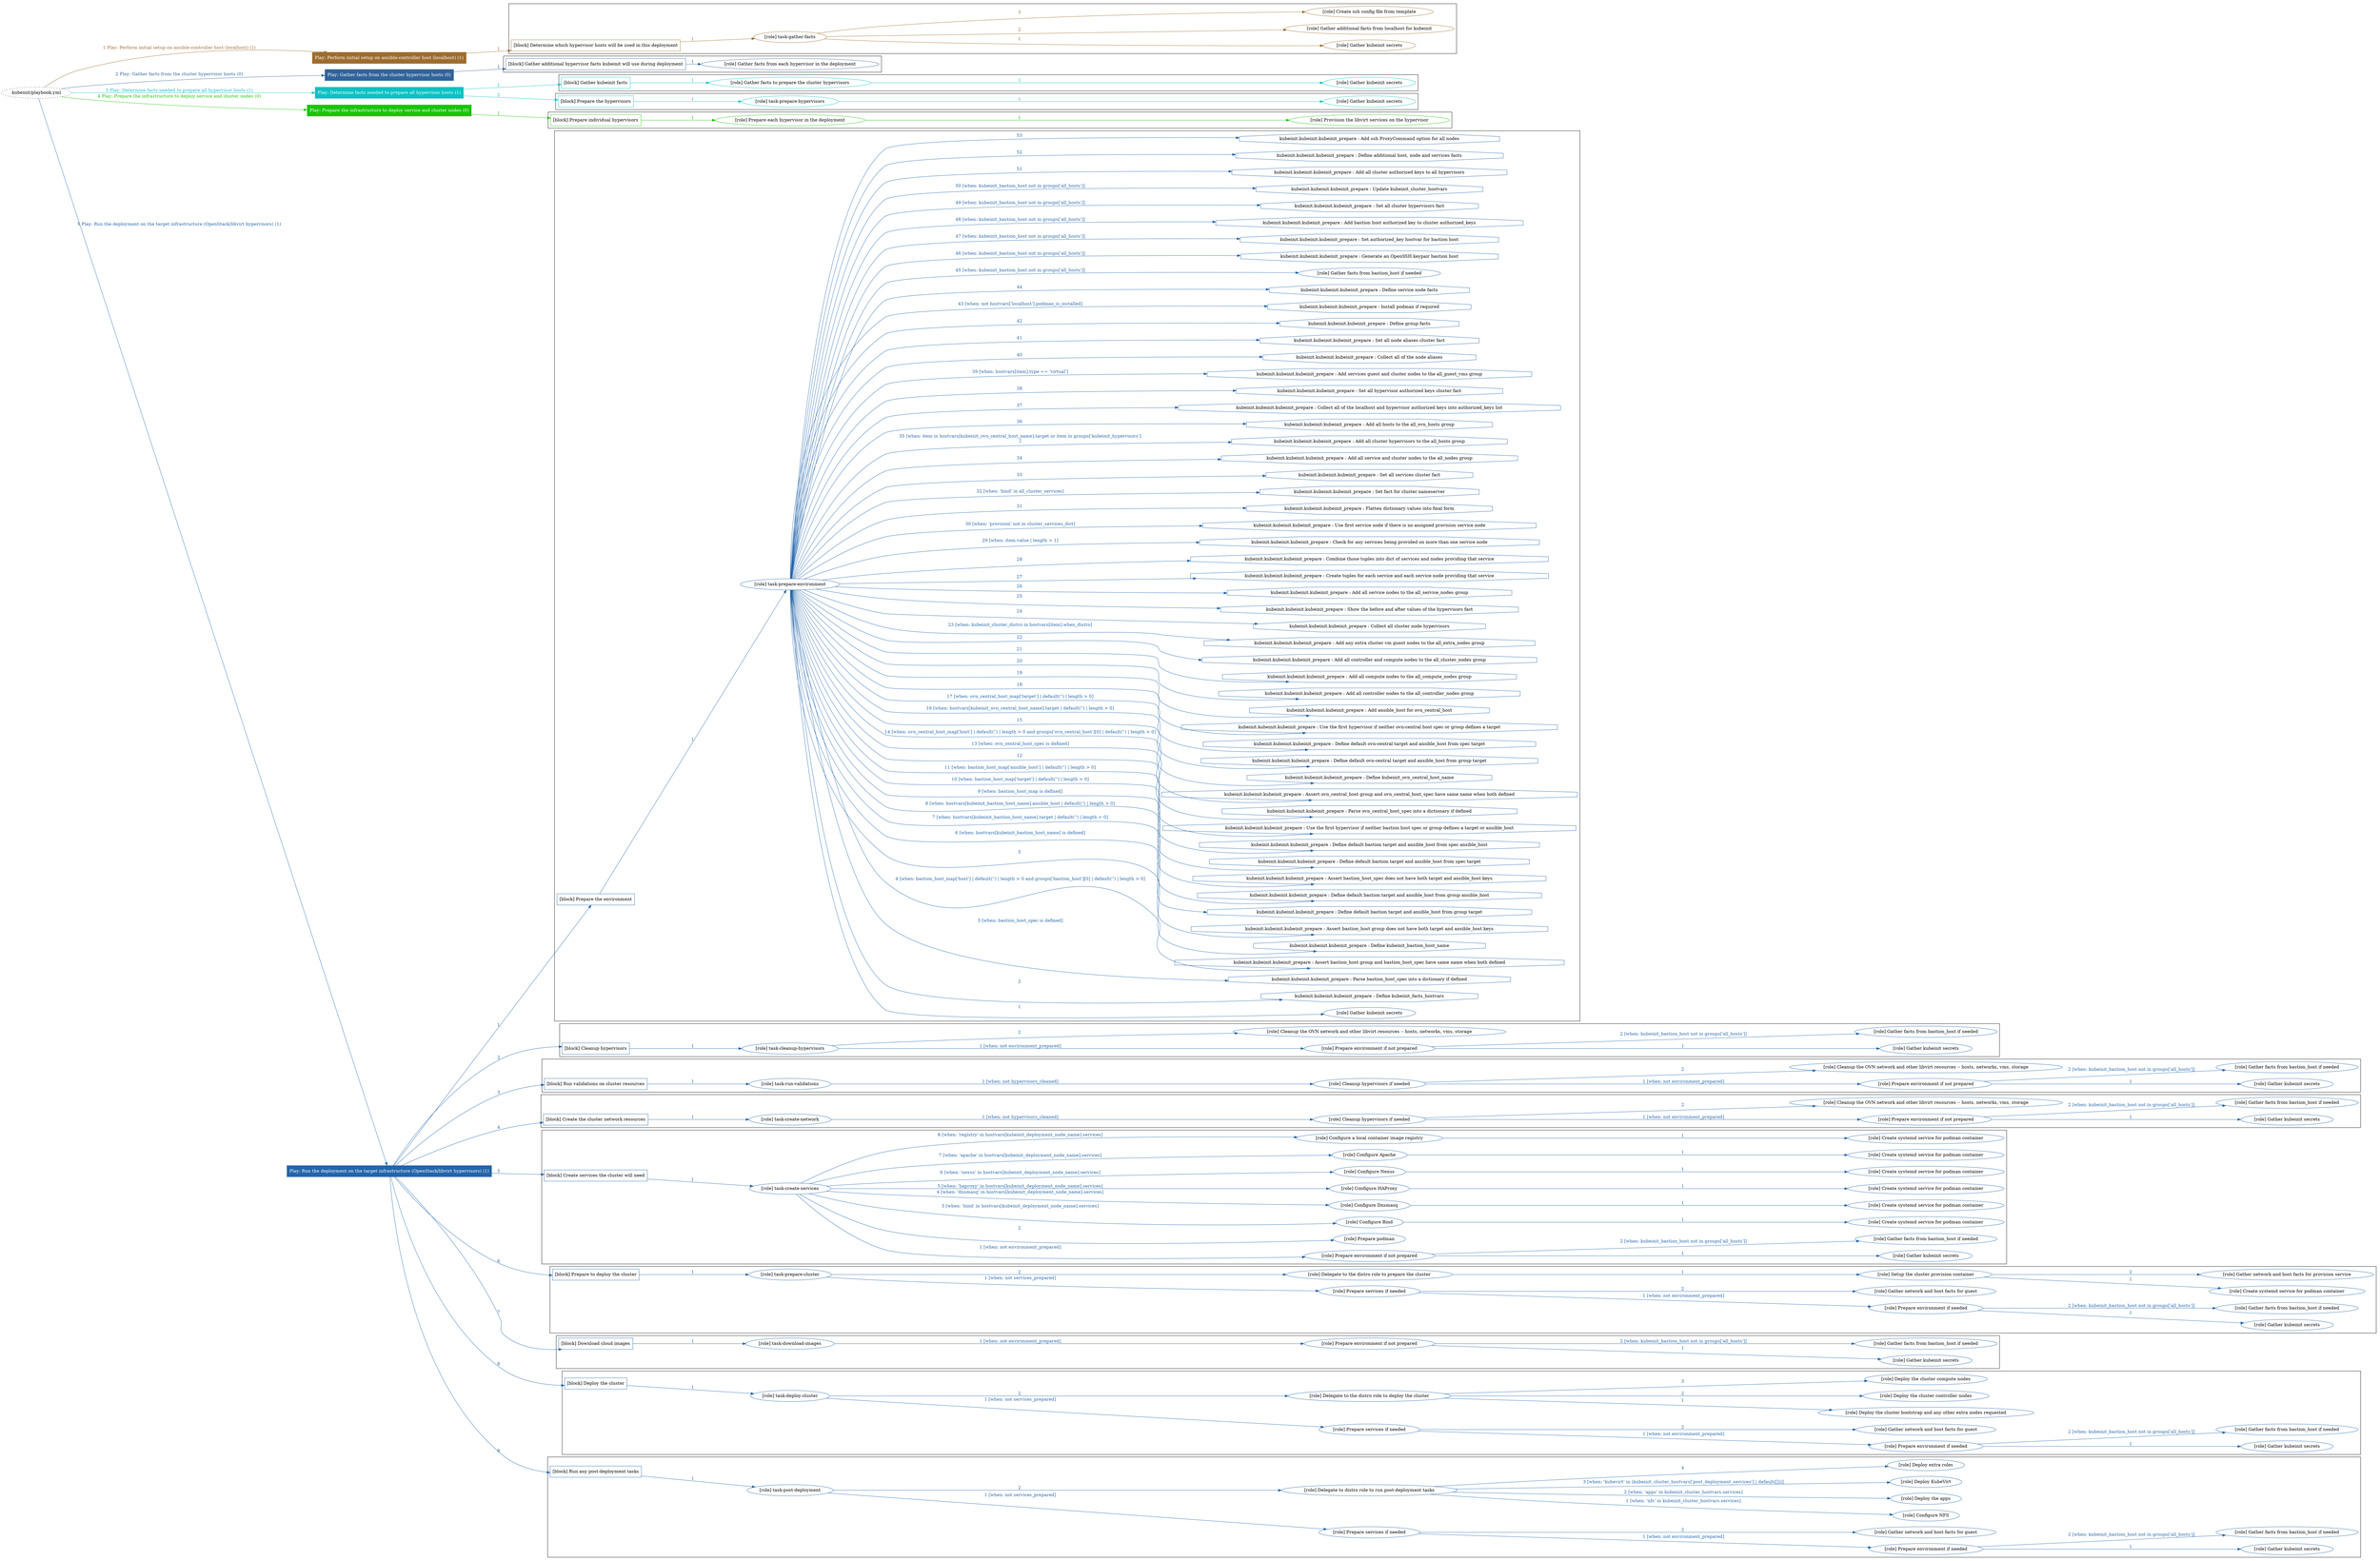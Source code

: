 digraph {
	graph [concentrate=true ordering=in rankdir=LR ratio=fill]
	edge [esep=5 sep=10]
	"kubeinit/playbook.yml" [URL="/home/runner/work/kubeinit/kubeinit/kubeinit/playbook.yml" id=playbook_d4599ff1 style=dotted]
	"kubeinit/playbook.yml" -> play_c3f60883 [label="1 Play: Perform initial setup on ansible-controller host (localhost) (1)" color="#9d6c2f" fontcolor="#9d6c2f" id=edge_play_c3f60883 labeltooltip="1 Play: Perform initial setup on ansible-controller host (localhost) (1)" tooltip="1 Play: Perform initial setup on ansible-controller host (localhost) (1)"]
	subgraph "Play: Perform initial setup on ansible-controller host (localhost) (1)" {
		play_c3f60883 [label="Play: Perform initial setup on ansible-controller host (localhost) (1)" URL="/home/runner/work/kubeinit/kubeinit/kubeinit/playbook.yml" color="#9d6c2f" fontcolor="#ffffff" id=play_c3f60883 shape=box style=filled tooltip=localhost]
		play_c3f60883 -> block_095f05c5 [label=1 color="#9d6c2f" fontcolor="#9d6c2f" id=edge_block_095f05c5 labeltooltip=1 tooltip=1]
		subgraph cluster_block_095f05c5 {
			block_095f05c5 [label="[block] Determine which hypervisor hosts will be used in this deployment" URL="/home/runner/work/kubeinit/kubeinit/kubeinit/playbook.yml" color="#9d6c2f" id=block_095f05c5 labeltooltip="Determine which hypervisor hosts will be used in this deployment" shape=box tooltip="Determine which hypervisor hosts will be used in this deployment"]
			block_095f05c5 -> role_746f8772 [label="1 " color="#9d6c2f" fontcolor="#9d6c2f" id=edge_role_746f8772 labeltooltip="1 " tooltip="1 "]
			subgraph "task-gather-facts" {
				role_746f8772 [label="[role] task-gather-facts" URL="/home/runner/work/kubeinit/kubeinit/kubeinit/playbook.yml" color="#9d6c2f" id=role_746f8772 tooltip="task-gather-facts"]
				role_746f8772 -> role_0923ff5f [label="1 " color="#9d6c2f" fontcolor="#9d6c2f" id=edge_role_0923ff5f labeltooltip="1 " tooltip="1 "]
				subgraph "Gather kubeinit secrets" {
					role_0923ff5f [label="[role] Gather kubeinit secrets" URL="/home/runner/.ansible/collections/ansible_collections/kubeinit/kubeinit/roles/kubeinit_prepare/tasks/build_hypervisors_group.yml" color="#9d6c2f" id=role_0923ff5f tooltip="Gather kubeinit secrets"]
				}
				role_746f8772 -> role_5fa2689e [label="2 " color="#9d6c2f" fontcolor="#9d6c2f" id=edge_role_5fa2689e labeltooltip="2 " tooltip="2 "]
				subgraph "Gather additional facts from localhost for kubeinit" {
					role_5fa2689e [label="[role] Gather additional facts from localhost for kubeinit" URL="/home/runner/.ansible/collections/ansible_collections/kubeinit/kubeinit/roles/kubeinit_prepare/tasks/build_hypervisors_group.yml" color="#9d6c2f" id=role_5fa2689e tooltip="Gather additional facts from localhost for kubeinit"]
				}
				role_746f8772 -> role_1e118157 [label="3 " color="#9d6c2f" fontcolor="#9d6c2f" id=edge_role_1e118157 labeltooltip="3 " tooltip="3 "]
				subgraph "Create ssh config file from template" {
					role_1e118157 [label="[role] Create ssh config file from template" URL="/home/runner/.ansible/collections/ansible_collections/kubeinit/kubeinit/roles/kubeinit_prepare/tasks/build_hypervisors_group.yml" color="#9d6c2f" id=role_1e118157 tooltip="Create ssh config file from template"]
				}
			}
		}
	}
	"kubeinit/playbook.yml" -> play_d49f0f22 [label="2 Play: Gather facts from the cluster hypervisor hosts (0)" color="#32639a" fontcolor="#32639a" id=edge_play_d49f0f22 labeltooltip="2 Play: Gather facts from the cluster hypervisor hosts (0)" tooltip="2 Play: Gather facts from the cluster hypervisor hosts (0)"]
	subgraph "Play: Gather facts from the cluster hypervisor hosts (0)" {
		play_d49f0f22 [label="Play: Gather facts from the cluster hypervisor hosts (0)" URL="/home/runner/work/kubeinit/kubeinit/kubeinit/playbook.yml" color="#32639a" fontcolor="#ffffff" id=play_d49f0f22 shape=box style=filled tooltip="Play: Gather facts from the cluster hypervisor hosts (0)"]
		play_d49f0f22 -> block_9917899e [label=1 color="#32639a" fontcolor="#32639a" id=edge_block_9917899e labeltooltip=1 tooltip=1]
		subgraph cluster_block_9917899e {
			block_9917899e [label="[block] Gather additional hypervisor facts kubeinit will use during deployment" URL="/home/runner/work/kubeinit/kubeinit/kubeinit/playbook.yml" color="#32639a" id=block_9917899e labeltooltip="Gather additional hypervisor facts kubeinit will use during deployment" shape=box tooltip="Gather additional hypervisor facts kubeinit will use during deployment"]
			block_9917899e -> role_2b0017bf [label="1 " color="#32639a" fontcolor="#32639a" id=edge_role_2b0017bf labeltooltip="1 " tooltip="1 "]
			subgraph "Gather facts from each hypervisor in the deployment" {
				role_2b0017bf [label="[role] Gather facts from each hypervisor in the deployment" URL="/home/runner/work/kubeinit/kubeinit/kubeinit/playbook.yml" color="#32639a" id=role_2b0017bf tooltip="Gather facts from each hypervisor in the deployment"]
			}
		}
	}
	"kubeinit/playbook.yml" -> play_fcc053a6 [label="3 Play: Determine facts needed to prepare all hypervisor hosts (1)" color="#09c2c3" fontcolor="#09c2c3" id=edge_play_fcc053a6 labeltooltip="3 Play: Determine facts needed to prepare all hypervisor hosts (1)" tooltip="3 Play: Determine facts needed to prepare all hypervisor hosts (1)"]
	subgraph "Play: Determine facts needed to prepare all hypervisor hosts (1)" {
		play_fcc053a6 [label="Play: Determine facts needed to prepare all hypervisor hosts (1)" URL="/home/runner/work/kubeinit/kubeinit/kubeinit/playbook.yml" color="#09c2c3" fontcolor="#ffffff" id=play_fcc053a6 shape=box style=filled tooltip=localhost]
		play_fcc053a6 -> block_015a7fbb [label=1 color="#09c2c3" fontcolor="#09c2c3" id=edge_block_015a7fbb labeltooltip=1 tooltip=1]
		subgraph cluster_block_015a7fbb {
			block_015a7fbb [label="[block] Gather kubeinit facts" URL="/home/runner/work/kubeinit/kubeinit/kubeinit/playbook.yml" color="#09c2c3" id=block_015a7fbb labeltooltip="Gather kubeinit facts" shape=box tooltip="Gather kubeinit facts"]
			block_015a7fbb -> role_98667b03 [label="1 " color="#09c2c3" fontcolor="#09c2c3" id=edge_role_98667b03 labeltooltip="1 " tooltip="1 "]
			subgraph "Gather facts to prepare the cluster hypervisors" {
				role_98667b03 [label="[role] Gather facts to prepare the cluster hypervisors" URL="/home/runner/work/kubeinit/kubeinit/kubeinit/playbook.yml" color="#09c2c3" id=role_98667b03 tooltip="Gather facts to prepare the cluster hypervisors"]
				role_98667b03 -> role_d63ce7bf [label="1 " color="#09c2c3" fontcolor="#09c2c3" id=edge_role_d63ce7bf labeltooltip="1 " tooltip="1 "]
				subgraph "Gather kubeinit secrets" {
					role_d63ce7bf [label="[role] Gather kubeinit secrets" URL="/home/runner/.ansible/collections/ansible_collections/kubeinit/kubeinit/roles/kubeinit_prepare/tasks/gather_kubeinit_facts.yml" color="#09c2c3" id=role_d63ce7bf tooltip="Gather kubeinit secrets"]
				}
			}
		}
		play_fcc053a6 -> block_6484b264 [label=2 color="#09c2c3" fontcolor="#09c2c3" id=edge_block_6484b264 labeltooltip=2 tooltip=2]
		subgraph cluster_block_6484b264 {
			block_6484b264 [label="[block] Prepare the hypervisors" URL="/home/runner/work/kubeinit/kubeinit/kubeinit/playbook.yml" color="#09c2c3" id=block_6484b264 labeltooltip="Prepare the hypervisors" shape=box tooltip="Prepare the hypervisors"]
			block_6484b264 -> role_f5f19147 [label="1 " color="#09c2c3" fontcolor="#09c2c3" id=edge_role_f5f19147 labeltooltip="1 " tooltip="1 "]
			subgraph "task-prepare-hypervisors" {
				role_f5f19147 [label="[role] task-prepare-hypervisors" URL="/home/runner/work/kubeinit/kubeinit/kubeinit/playbook.yml" color="#09c2c3" id=role_f5f19147 tooltip="task-prepare-hypervisors"]
				role_f5f19147 -> role_d7907c72 [label="1 " color="#09c2c3" fontcolor="#09c2c3" id=edge_role_d7907c72 labeltooltip="1 " tooltip="1 "]
				subgraph "Gather kubeinit secrets" {
					role_d7907c72 [label="[role] Gather kubeinit secrets" URL="/home/runner/.ansible/collections/ansible_collections/kubeinit/kubeinit/roles/kubeinit_prepare/tasks/gather_kubeinit_facts.yml" color="#09c2c3" id=role_d7907c72 tooltip="Gather kubeinit secrets"]
				}
			}
		}
	}
	"kubeinit/playbook.yml" -> play_8f6e8d20 [label="4 Play: Prepare the infrastructure to deploy service and cluster nodes (0)" color="#19c408" fontcolor="#19c408" id=edge_play_8f6e8d20 labeltooltip="4 Play: Prepare the infrastructure to deploy service and cluster nodes (0)" tooltip="4 Play: Prepare the infrastructure to deploy service and cluster nodes (0)"]
	subgraph "Play: Prepare the infrastructure to deploy service and cluster nodes (0)" {
		play_8f6e8d20 [label="Play: Prepare the infrastructure to deploy service and cluster nodes (0)" URL="/home/runner/work/kubeinit/kubeinit/kubeinit/playbook.yml" color="#19c408" fontcolor="#ffffff" id=play_8f6e8d20 shape=box style=filled tooltip="Play: Prepare the infrastructure to deploy service and cluster nodes (0)"]
		play_8f6e8d20 -> block_aaedb37b [label=1 color="#19c408" fontcolor="#19c408" id=edge_block_aaedb37b labeltooltip=1 tooltip=1]
		subgraph cluster_block_aaedb37b {
			block_aaedb37b [label="[block] Prepare individual hypervisors" URL="/home/runner/work/kubeinit/kubeinit/kubeinit/playbook.yml" color="#19c408" id=block_aaedb37b labeltooltip="Prepare individual hypervisors" shape=box tooltip="Prepare individual hypervisors"]
			block_aaedb37b -> role_6621f2a3 [label="1 " color="#19c408" fontcolor="#19c408" id=edge_role_6621f2a3 labeltooltip="1 " tooltip="1 "]
			subgraph "Prepare each hypervisor in the deployment" {
				role_6621f2a3 [label="[role] Prepare each hypervisor in the deployment" URL="/home/runner/work/kubeinit/kubeinit/kubeinit/playbook.yml" color="#19c408" id=role_6621f2a3 tooltip="Prepare each hypervisor in the deployment"]
				role_6621f2a3 -> role_ccaaa7eb [label="1 " color="#19c408" fontcolor="#19c408" id=edge_role_ccaaa7eb labeltooltip="1 " tooltip="1 "]
				subgraph "Provision the libvirt services on the hypervisor" {
					role_ccaaa7eb [label="[role] Provision the libvirt services on the hypervisor" URL="/home/runner/.ansible/collections/ansible_collections/kubeinit/kubeinit/roles/kubeinit_prepare/tasks/prepare_hypervisor.yml" color="#19c408" id=role_ccaaa7eb tooltip="Provision the libvirt services on the hypervisor"]
				}
			}
		}
	}
	"kubeinit/playbook.yml" -> play_f06a8b87 [label="5 Play: Run the deployment on the target infrastructure (OpenStack/libvirt hypervisors) (1)" color="#2365a9" fontcolor="#2365a9" id=edge_play_f06a8b87 labeltooltip="5 Play: Run the deployment on the target infrastructure (OpenStack/libvirt hypervisors) (1)" tooltip="5 Play: Run the deployment on the target infrastructure (OpenStack/libvirt hypervisors) (1)"]
	subgraph "Play: Run the deployment on the target infrastructure (OpenStack/libvirt hypervisors) (1)" {
		play_f06a8b87 [label="Play: Run the deployment on the target infrastructure (OpenStack/libvirt hypervisors) (1)" URL="/home/runner/work/kubeinit/kubeinit/kubeinit/playbook.yml" color="#2365a9" fontcolor="#ffffff" id=play_f06a8b87 shape=box style=filled tooltip=localhost]
		play_f06a8b87 -> block_baa0c545 [label=1 color="#2365a9" fontcolor="#2365a9" id=edge_block_baa0c545 labeltooltip=1 tooltip=1]
		subgraph cluster_block_baa0c545 {
			block_baa0c545 [label="[block] Prepare the environment" URL="/home/runner/work/kubeinit/kubeinit/kubeinit/playbook.yml" color="#2365a9" id=block_baa0c545 labeltooltip="Prepare the environment" shape=box tooltip="Prepare the environment"]
			block_baa0c545 -> role_1fc0fd29 [label="1 " color="#2365a9" fontcolor="#2365a9" id=edge_role_1fc0fd29 labeltooltip="1 " tooltip="1 "]
			subgraph "task-prepare-environment" {
				role_1fc0fd29 [label="[role] task-prepare-environment" URL="/home/runner/work/kubeinit/kubeinit/kubeinit/playbook.yml" color="#2365a9" id=role_1fc0fd29 tooltip="task-prepare-environment"]
				role_1fc0fd29 -> role_f5f63d5f [label="1 " color="#2365a9" fontcolor="#2365a9" id=edge_role_f5f63d5f labeltooltip="1 " tooltip="1 "]
				subgraph "Gather kubeinit secrets" {
					role_f5f63d5f [label="[role] Gather kubeinit secrets" URL="/home/runner/.ansible/collections/ansible_collections/kubeinit/kubeinit/roles/kubeinit_prepare/tasks/gather_kubeinit_facts.yml" color="#2365a9" id=role_f5f63d5f tooltip="Gather kubeinit secrets"]
				}
				task_ab94af48 [label="kubeinit.kubeinit.kubeinit_prepare : Define kubeinit_facts_hostvars" URL="/home/runner/.ansible/collections/ansible_collections/kubeinit/kubeinit/roles/kubeinit_prepare/tasks/main.yml" color="#2365a9" id=task_ab94af48 shape=octagon tooltip="kubeinit.kubeinit.kubeinit_prepare : Define kubeinit_facts_hostvars"]
				role_1fc0fd29 -> task_ab94af48 [label="2 " color="#2365a9" fontcolor="#2365a9" id=edge_task_ab94af48 labeltooltip="2 " tooltip="2 "]
				task_b63fc3f3 [label="kubeinit.kubeinit.kubeinit_prepare : Parse bastion_host_spec into a dictionary if defined" URL="/home/runner/.ansible/collections/ansible_collections/kubeinit/kubeinit/roles/kubeinit_prepare/tasks/main.yml" color="#2365a9" id=task_b63fc3f3 shape=octagon tooltip="kubeinit.kubeinit.kubeinit_prepare : Parse bastion_host_spec into a dictionary if defined"]
				role_1fc0fd29 -> task_b63fc3f3 [label="3 [when: bastion_host_spec is defined]" color="#2365a9" fontcolor="#2365a9" id=edge_task_b63fc3f3 labeltooltip="3 [when: bastion_host_spec is defined]" tooltip="3 [when: bastion_host_spec is defined]"]
				task_73eb06de [label="kubeinit.kubeinit.kubeinit_prepare : Assert bastion_host group and bastion_host_spec have same name when both defined" URL="/home/runner/.ansible/collections/ansible_collections/kubeinit/kubeinit/roles/kubeinit_prepare/tasks/main.yml" color="#2365a9" id=task_73eb06de shape=octagon tooltip="kubeinit.kubeinit.kubeinit_prepare : Assert bastion_host group and bastion_host_spec have same name when both defined"]
				role_1fc0fd29 -> task_73eb06de [label="4 [when: bastion_host_map['host'] | default('') | length > 0 and groups['bastion_host'][0] | default('') | length > 0]" color="#2365a9" fontcolor="#2365a9" id=edge_task_73eb06de labeltooltip="4 [when: bastion_host_map['host'] | default('') | length > 0 and groups['bastion_host'][0] | default('') | length > 0]" tooltip="4 [when: bastion_host_map['host'] | default('') | length > 0 and groups['bastion_host'][0] | default('') | length > 0]"]
				task_64b482e9 [label="kubeinit.kubeinit.kubeinit_prepare : Define kubeinit_bastion_host_name" URL="/home/runner/.ansible/collections/ansible_collections/kubeinit/kubeinit/roles/kubeinit_prepare/tasks/main.yml" color="#2365a9" id=task_64b482e9 shape=octagon tooltip="kubeinit.kubeinit.kubeinit_prepare : Define kubeinit_bastion_host_name"]
				role_1fc0fd29 -> task_64b482e9 [label="5 " color="#2365a9" fontcolor="#2365a9" id=edge_task_64b482e9 labeltooltip="5 " tooltip="5 "]
				task_4909f70c [label="kubeinit.kubeinit.kubeinit_prepare : Assert bastion_host group does not have both target and ansible_host keys" URL="/home/runner/.ansible/collections/ansible_collections/kubeinit/kubeinit/roles/kubeinit_prepare/tasks/main.yml" color="#2365a9" id=task_4909f70c shape=octagon tooltip="kubeinit.kubeinit.kubeinit_prepare : Assert bastion_host group does not have both target and ansible_host keys"]
				role_1fc0fd29 -> task_4909f70c [label="6 [when: hostvars[kubeinit_bastion_host_name] is defined]" color="#2365a9" fontcolor="#2365a9" id=edge_task_4909f70c labeltooltip="6 [when: hostvars[kubeinit_bastion_host_name] is defined]" tooltip="6 [when: hostvars[kubeinit_bastion_host_name] is defined]"]
				task_7229ee3f [label="kubeinit.kubeinit.kubeinit_prepare : Define default bastion target and ansible_host from group target" URL="/home/runner/.ansible/collections/ansible_collections/kubeinit/kubeinit/roles/kubeinit_prepare/tasks/main.yml" color="#2365a9" id=task_7229ee3f shape=octagon tooltip="kubeinit.kubeinit.kubeinit_prepare : Define default bastion target and ansible_host from group target"]
				role_1fc0fd29 -> task_7229ee3f [label="7 [when: hostvars[kubeinit_bastion_host_name].target | default('') | length > 0]" color="#2365a9" fontcolor="#2365a9" id=edge_task_7229ee3f labeltooltip="7 [when: hostvars[kubeinit_bastion_host_name].target | default('') | length > 0]" tooltip="7 [when: hostvars[kubeinit_bastion_host_name].target | default('') | length > 0]"]
				task_bc5c89b1 [label="kubeinit.kubeinit.kubeinit_prepare : Define default bastion target and ansible_host from group ansible_host" URL="/home/runner/.ansible/collections/ansible_collections/kubeinit/kubeinit/roles/kubeinit_prepare/tasks/main.yml" color="#2365a9" id=task_bc5c89b1 shape=octagon tooltip="kubeinit.kubeinit.kubeinit_prepare : Define default bastion target and ansible_host from group ansible_host"]
				role_1fc0fd29 -> task_bc5c89b1 [label="8 [when: hostvars[kubeinit_bastion_host_name].ansible_host | default('') | length > 0]" color="#2365a9" fontcolor="#2365a9" id=edge_task_bc5c89b1 labeltooltip="8 [when: hostvars[kubeinit_bastion_host_name].ansible_host | default('') | length > 0]" tooltip="8 [when: hostvars[kubeinit_bastion_host_name].ansible_host | default('') | length > 0]"]
				task_6efd8c1f [label="kubeinit.kubeinit.kubeinit_prepare : Assert bastion_host_spec does not have both target and ansible_host keys" URL="/home/runner/.ansible/collections/ansible_collections/kubeinit/kubeinit/roles/kubeinit_prepare/tasks/main.yml" color="#2365a9" id=task_6efd8c1f shape=octagon tooltip="kubeinit.kubeinit.kubeinit_prepare : Assert bastion_host_spec does not have both target and ansible_host keys"]
				role_1fc0fd29 -> task_6efd8c1f [label="9 [when: bastion_host_map is defined]" color="#2365a9" fontcolor="#2365a9" id=edge_task_6efd8c1f labeltooltip="9 [when: bastion_host_map is defined]" tooltip="9 [when: bastion_host_map is defined]"]
				task_1ee5cbc7 [label="kubeinit.kubeinit.kubeinit_prepare : Define default bastion target and ansible_host from spec target" URL="/home/runner/.ansible/collections/ansible_collections/kubeinit/kubeinit/roles/kubeinit_prepare/tasks/main.yml" color="#2365a9" id=task_1ee5cbc7 shape=octagon tooltip="kubeinit.kubeinit.kubeinit_prepare : Define default bastion target and ansible_host from spec target"]
				role_1fc0fd29 -> task_1ee5cbc7 [label="10 [when: bastion_host_map['target'] | default('') | length > 0]" color="#2365a9" fontcolor="#2365a9" id=edge_task_1ee5cbc7 labeltooltip="10 [when: bastion_host_map['target'] | default('') | length > 0]" tooltip="10 [when: bastion_host_map['target'] | default('') | length > 0]"]
				task_91d53812 [label="kubeinit.kubeinit.kubeinit_prepare : Define default bastion target and ansible_host from spec ansible_host" URL="/home/runner/.ansible/collections/ansible_collections/kubeinit/kubeinit/roles/kubeinit_prepare/tasks/main.yml" color="#2365a9" id=task_91d53812 shape=octagon tooltip="kubeinit.kubeinit.kubeinit_prepare : Define default bastion target and ansible_host from spec ansible_host"]
				role_1fc0fd29 -> task_91d53812 [label="11 [when: bastion_host_map['ansible_host'] | default('') | length > 0]" color="#2365a9" fontcolor="#2365a9" id=edge_task_91d53812 labeltooltip="11 [when: bastion_host_map['ansible_host'] | default('') | length > 0]" tooltip="11 [when: bastion_host_map['ansible_host'] | default('') | length > 0]"]
				task_de2b7aaf [label="kubeinit.kubeinit.kubeinit_prepare : Use the first hypervisor if neither bastion host spec or group defines a target or ansible_host" URL="/home/runner/.ansible/collections/ansible_collections/kubeinit/kubeinit/roles/kubeinit_prepare/tasks/main.yml" color="#2365a9" id=task_de2b7aaf shape=octagon tooltip="kubeinit.kubeinit.kubeinit_prepare : Use the first hypervisor if neither bastion host spec or group defines a target or ansible_host"]
				role_1fc0fd29 -> task_de2b7aaf [label="12 " color="#2365a9" fontcolor="#2365a9" id=edge_task_de2b7aaf labeltooltip="12 " tooltip="12 "]
				task_92c931cb [label="kubeinit.kubeinit.kubeinit_prepare : Parse ovn_central_host_spec into a dictionary if defined" URL="/home/runner/.ansible/collections/ansible_collections/kubeinit/kubeinit/roles/kubeinit_prepare/tasks/main.yml" color="#2365a9" id=task_92c931cb shape=octagon tooltip="kubeinit.kubeinit.kubeinit_prepare : Parse ovn_central_host_spec into a dictionary if defined"]
				role_1fc0fd29 -> task_92c931cb [label="13 [when: ovn_central_host_spec is defined]" color="#2365a9" fontcolor="#2365a9" id=edge_task_92c931cb labeltooltip="13 [when: ovn_central_host_spec is defined]" tooltip="13 [when: ovn_central_host_spec is defined]"]
				task_dee7d490 [label="kubeinit.kubeinit.kubeinit_prepare : Assert ovn_central_host group and ovn_central_host_spec have same name when both defined" URL="/home/runner/.ansible/collections/ansible_collections/kubeinit/kubeinit/roles/kubeinit_prepare/tasks/main.yml" color="#2365a9" id=task_dee7d490 shape=octagon tooltip="kubeinit.kubeinit.kubeinit_prepare : Assert ovn_central_host group and ovn_central_host_spec have same name when both defined"]
				role_1fc0fd29 -> task_dee7d490 [label="14 [when: ovn_central_host_map['host'] | default('') | length > 0 and groups['ovn_central_host'][0] | default('') | length > 0]" color="#2365a9" fontcolor="#2365a9" id=edge_task_dee7d490 labeltooltip="14 [when: ovn_central_host_map['host'] | default('') | length > 0 and groups['ovn_central_host'][0] | default('') | length > 0]" tooltip="14 [when: ovn_central_host_map['host'] | default('') | length > 0 and groups['ovn_central_host'][0] | default('') | length > 0]"]
				task_20149297 [label="kubeinit.kubeinit.kubeinit_prepare : Define kubeinit_ovn_central_host_name" URL="/home/runner/.ansible/collections/ansible_collections/kubeinit/kubeinit/roles/kubeinit_prepare/tasks/main.yml" color="#2365a9" id=task_20149297 shape=octagon tooltip="kubeinit.kubeinit.kubeinit_prepare : Define kubeinit_ovn_central_host_name"]
				role_1fc0fd29 -> task_20149297 [label="15 " color="#2365a9" fontcolor="#2365a9" id=edge_task_20149297 labeltooltip="15 " tooltip="15 "]
				task_ff73b167 [label="kubeinit.kubeinit.kubeinit_prepare : Define default ovn-central target and ansible_host from group target" URL="/home/runner/.ansible/collections/ansible_collections/kubeinit/kubeinit/roles/kubeinit_prepare/tasks/main.yml" color="#2365a9" id=task_ff73b167 shape=octagon tooltip="kubeinit.kubeinit.kubeinit_prepare : Define default ovn-central target and ansible_host from group target"]
				role_1fc0fd29 -> task_ff73b167 [label="16 [when: hostvars[kubeinit_ovn_central_host_name].target | default('') | length > 0]" color="#2365a9" fontcolor="#2365a9" id=edge_task_ff73b167 labeltooltip="16 [when: hostvars[kubeinit_ovn_central_host_name].target | default('') | length > 0]" tooltip="16 [when: hostvars[kubeinit_ovn_central_host_name].target | default('') | length > 0]"]
				task_8d9bba97 [label="kubeinit.kubeinit.kubeinit_prepare : Define default ovn-central target and ansible_host from spec target" URL="/home/runner/.ansible/collections/ansible_collections/kubeinit/kubeinit/roles/kubeinit_prepare/tasks/main.yml" color="#2365a9" id=task_8d9bba97 shape=octagon tooltip="kubeinit.kubeinit.kubeinit_prepare : Define default ovn-central target and ansible_host from spec target"]
				role_1fc0fd29 -> task_8d9bba97 [label="17 [when: ovn_central_host_map['target'] | default('') | length > 0]" color="#2365a9" fontcolor="#2365a9" id=edge_task_8d9bba97 labeltooltip="17 [when: ovn_central_host_map['target'] | default('') | length > 0]" tooltip="17 [when: ovn_central_host_map['target'] | default('') | length > 0]"]
				task_64997d5e [label="kubeinit.kubeinit.kubeinit_prepare : Use the first hypervisor if neither ovn-central host spec or group defines a target" URL="/home/runner/.ansible/collections/ansible_collections/kubeinit/kubeinit/roles/kubeinit_prepare/tasks/main.yml" color="#2365a9" id=task_64997d5e shape=octagon tooltip="kubeinit.kubeinit.kubeinit_prepare : Use the first hypervisor if neither ovn-central host spec or group defines a target"]
				role_1fc0fd29 -> task_64997d5e [label="18 " color="#2365a9" fontcolor="#2365a9" id=edge_task_64997d5e labeltooltip="18 " tooltip="18 "]
				task_91af947a [label="kubeinit.kubeinit.kubeinit_prepare : Add ansible_host for ovn_central_host" URL="/home/runner/.ansible/collections/ansible_collections/kubeinit/kubeinit/roles/kubeinit_prepare/tasks/main.yml" color="#2365a9" id=task_91af947a shape=octagon tooltip="kubeinit.kubeinit.kubeinit_prepare : Add ansible_host for ovn_central_host"]
				role_1fc0fd29 -> task_91af947a [label="19 " color="#2365a9" fontcolor="#2365a9" id=edge_task_91af947a labeltooltip="19 " tooltip="19 "]
				task_8df61fe9 [label="kubeinit.kubeinit.kubeinit_prepare : Add all controller nodes to the all_controller_nodes group" URL="/home/runner/.ansible/collections/ansible_collections/kubeinit/kubeinit/roles/kubeinit_prepare/tasks/prepare_groups.yml" color="#2365a9" id=task_8df61fe9 shape=octagon tooltip="kubeinit.kubeinit.kubeinit_prepare : Add all controller nodes to the all_controller_nodes group"]
				role_1fc0fd29 -> task_8df61fe9 [label="20 " color="#2365a9" fontcolor="#2365a9" id=edge_task_8df61fe9 labeltooltip="20 " tooltip="20 "]
				task_323c458b [label="kubeinit.kubeinit.kubeinit_prepare : Add all compute nodes to the all_compute_nodes group" URL="/home/runner/.ansible/collections/ansible_collections/kubeinit/kubeinit/roles/kubeinit_prepare/tasks/prepare_groups.yml" color="#2365a9" id=task_323c458b shape=octagon tooltip="kubeinit.kubeinit.kubeinit_prepare : Add all compute nodes to the all_compute_nodes group"]
				role_1fc0fd29 -> task_323c458b [label="21 " color="#2365a9" fontcolor="#2365a9" id=edge_task_323c458b labeltooltip="21 " tooltip="21 "]
				task_85474fa0 [label="kubeinit.kubeinit.kubeinit_prepare : Add all controller and compute nodes to the all_cluster_nodes group" URL="/home/runner/.ansible/collections/ansible_collections/kubeinit/kubeinit/roles/kubeinit_prepare/tasks/prepare_groups.yml" color="#2365a9" id=task_85474fa0 shape=octagon tooltip="kubeinit.kubeinit.kubeinit_prepare : Add all controller and compute nodes to the all_cluster_nodes group"]
				role_1fc0fd29 -> task_85474fa0 [label="22 " color="#2365a9" fontcolor="#2365a9" id=edge_task_85474fa0 labeltooltip="22 " tooltip="22 "]
				task_676c906a [label="kubeinit.kubeinit.kubeinit_prepare : Add any extra cluster vm guest nodes to the all_extra_nodes group" URL="/home/runner/.ansible/collections/ansible_collections/kubeinit/kubeinit/roles/kubeinit_prepare/tasks/prepare_groups.yml" color="#2365a9" id=task_676c906a shape=octagon tooltip="kubeinit.kubeinit.kubeinit_prepare : Add any extra cluster vm guest nodes to the all_extra_nodes group"]
				role_1fc0fd29 -> task_676c906a [label="23 [when: kubeinit_cluster_distro in hostvars[item].when_distro]" color="#2365a9" fontcolor="#2365a9" id=edge_task_676c906a labeltooltip="23 [when: kubeinit_cluster_distro in hostvars[item].when_distro]" tooltip="23 [when: kubeinit_cluster_distro in hostvars[item].when_distro]"]
				task_445b07bd [label="kubeinit.kubeinit.kubeinit_prepare : Collect all cluster node hypervisors" URL="/home/runner/.ansible/collections/ansible_collections/kubeinit/kubeinit/roles/kubeinit_prepare/tasks/prepare_groups.yml" color="#2365a9" id=task_445b07bd shape=octagon tooltip="kubeinit.kubeinit.kubeinit_prepare : Collect all cluster node hypervisors"]
				role_1fc0fd29 -> task_445b07bd [label="24 " color="#2365a9" fontcolor="#2365a9" id=edge_task_445b07bd labeltooltip="24 " tooltip="24 "]
				task_ff01de66 [label="kubeinit.kubeinit.kubeinit_prepare : Show the before and after values of the hypervisors fact" URL="/home/runner/.ansible/collections/ansible_collections/kubeinit/kubeinit/roles/kubeinit_prepare/tasks/prepare_groups.yml" color="#2365a9" id=task_ff01de66 shape=octagon tooltip="kubeinit.kubeinit.kubeinit_prepare : Show the before and after values of the hypervisors fact"]
				role_1fc0fd29 -> task_ff01de66 [label="25 " color="#2365a9" fontcolor="#2365a9" id=edge_task_ff01de66 labeltooltip="25 " tooltip="25 "]
				task_29d0fd7e [label="kubeinit.kubeinit.kubeinit_prepare : Add all service nodes to the all_service_nodes group" URL="/home/runner/.ansible/collections/ansible_collections/kubeinit/kubeinit/roles/kubeinit_prepare/tasks/prepare_groups.yml" color="#2365a9" id=task_29d0fd7e shape=octagon tooltip="kubeinit.kubeinit.kubeinit_prepare : Add all service nodes to the all_service_nodes group"]
				role_1fc0fd29 -> task_29d0fd7e [label="26 " color="#2365a9" fontcolor="#2365a9" id=edge_task_29d0fd7e labeltooltip="26 " tooltip="26 "]
				task_0d4655d7 [label="kubeinit.kubeinit.kubeinit_prepare : Create tuples for each service and each service node providing that service" URL="/home/runner/.ansible/collections/ansible_collections/kubeinit/kubeinit/roles/kubeinit_prepare/tasks/prepare_groups.yml" color="#2365a9" id=task_0d4655d7 shape=octagon tooltip="kubeinit.kubeinit.kubeinit_prepare : Create tuples for each service and each service node providing that service"]
				role_1fc0fd29 -> task_0d4655d7 [label="27 " color="#2365a9" fontcolor="#2365a9" id=edge_task_0d4655d7 labeltooltip="27 " tooltip="27 "]
				task_ff571da4 [label="kubeinit.kubeinit.kubeinit_prepare : Combine those tuples into dict of services and nodes providing that service" URL="/home/runner/.ansible/collections/ansible_collections/kubeinit/kubeinit/roles/kubeinit_prepare/tasks/prepare_groups.yml" color="#2365a9" id=task_ff571da4 shape=octagon tooltip="kubeinit.kubeinit.kubeinit_prepare : Combine those tuples into dict of services and nodes providing that service"]
				role_1fc0fd29 -> task_ff571da4 [label="28 " color="#2365a9" fontcolor="#2365a9" id=edge_task_ff571da4 labeltooltip="28 " tooltip="28 "]
				task_13c56098 [label="kubeinit.kubeinit.kubeinit_prepare : Check for any services being provided on more than one service node" URL="/home/runner/.ansible/collections/ansible_collections/kubeinit/kubeinit/roles/kubeinit_prepare/tasks/prepare_groups.yml" color="#2365a9" id=task_13c56098 shape=octagon tooltip="kubeinit.kubeinit.kubeinit_prepare : Check for any services being provided on more than one service node"]
				role_1fc0fd29 -> task_13c56098 [label="29 [when: item.value | length > 1]" color="#2365a9" fontcolor="#2365a9" id=edge_task_13c56098 labeltooltip="29 [when: item.value | length > 1]" tooltip="29 [when: item.value | length > 1]"]
				task_4649fe49 [label="kubeinit.kubeinit.kubeinit_prepare : Use first service node if there is no assigned provision service node" URL="/home/runner/.ansible/collections/ansible_collections/kubeinit/kubeinit/roles/kubeinit_prepare/tasks/prepare_groups.yml" color="#2365a9" id=task_4649fe49 shape=octagon tooltip="kubeinit.kubeinit.kubeinit_prepare : Use first service node if there is no assigned provision service node"]
				role_1fc0fd29 -> task_4649fe49 [label="30 [when: 'provision' not in cluster_services_dict]" color="#2365a9" fontcolor="#2365a9" id=edge_task_4649fe49 labeltooltip="30 [when: 'provision' not in cluster_services_dict]" tooltip="30 [when: 'provision' not in cluster_services_dict]"]
				task_bab869cc [label="kubeinit.kubeinit.kubeinit_prepare : Flatten dictionary values into final form" URL="/home/runner/.ansible/collections/ansible_collections/kubeinit/kubeinit/roles/kubeinit_prepare/tasks/prepare_groups.yml" color="#2365a9" id=task_bab869cc shape=octagon tooltip="kubeinit.kubeinit.kubeinit_prepare : Flatten dictionary values into final form"]
				role_1fc0fd29 -> task_bab869cc [label="31 " color="#2365a9" fontcolor="#2365a9" id=edge_task_bab869cc labeltooltip="31 " tooltip="31 "]
				task_8060003f [label="kubeinit.kubeinit.kubeinit_prepare : Set fact for cluster nameserver" URL="/home/runner/.ansible/collections/ansible_collections/kubeinit/kubeinit/roles/kubeinit_prepare/tasks/prepare_groups.yml" color="#2365a9" id=task_8060003f shape=octagon tooltip="kubeinit.kubeinit.kubeinit_prepare : Set fact for cluster nameserver"]
				role_1fc0fd29 -> task_8060003f [label="32 [when: 'bind' in all_cluster_services]" color="#2365a9" fontcolor="#2365a9" id=edge_task_8060003f labeltooltip="32 [when: 'bind' in all_cluster_services]" tooltip="32 [when: 'bind' in all_cluster_services]"]
				task_85df6c4e [label="kubeinit.kubeinit.kubeinit_prepare : Set all services cluster fact" URL="/home/runner/.ansible/collections/ansible_collections/kubeinit/kubeinit/roles/kubeinit_prepare/tasks/prepare_groups.yml" color="#2365a9" id=task_85df6c4e shape=octagon tooltip="kubeinit.kubeinit.kubeinit_prepare : Set all services cluster fact"]
				role_1fc0fd29 -> task_85df6c4e [label="33 " color="#2365a9" fontcolor="#2365a9" id=edge_task_85df6c4e labeltooltip="33 " tooltip="33 "]
				task_ec9dc79c [label="kubeinit.kubeinit.kubeinit_prepare : Add all service and cluster nodes to the all_nodes group" URL="/home/runner/.ansible/collections/ansible_collections/kubeinit/kubeinit/roles/kubeinit_prepare/tasks/prepare_groups.yml" color="#2365a9" id=task_ec9dc79c shape=octagon tooltip="kubeinit.kubeinit.kubeinit_prepare : Add all service and cluster nodes to the all_nodes group"]
				role_1fc0fd29 -> task_ec9dc79c [label="34 " color="#2365a9" fontcolor="#2365a9" id=edge_task_ec9dc79c labeltooltip="34 " tooltip="34 "]
				task_239e6695 [label="kubeinit.kubeinit.kubeinit_prepare : Add all cluster hypervisors to the all_hosts group" URL="/home/runner/.ansible/collections/ansible_collections/kubeinit/kubeinit/roles/kubeinit_prepare/tasks/prepare_groups.yml" color="#2365a9" id=task_239e6695 shape=octagon tooltip="kubeinit.kubeinit.kubeinit_prepare : Add all cluster hypervisors to the all_hosts group"]
				role_1fc0fd29 -> task_239e6695 [label="35 [when: item in hostvars[kubeinit_ovn_central_host_name].target or item in groups['kubeinit_hypervisors']
]" color="#2365a9" fontcolor="#2365a9" id=edge_task_239e6695 labeltooltip="35 [when: item in hostvars[kubeinit_ovn_central_host_name].target or item in groups['kubeinit_hypervisors']
]" tooltip="35 [when: item in hostvars[kubeinit_ovn_central_host_name].target or item in groups['kubeinit_hypervisors']
]"]
				task_6f909bbf [label="kubeinit.kubeinit.kubeinit_prepare : Add all hosts to the all_ovn_hosts group" URL="/home/runner/.ansible/collections/ansible_collections/kubeinit/kubeinit/roles/kubeinit_prepare/tasks/prepare_groups.yml" color="#2365a9" id=task_6f909bbf shape=octagon tooltip="kubeinit.kubeinit.kubeinit_prepare : Add all hosts to the all_ovn_hosts group"]
				role_1fc0fd29 -> task_6f909bbf [label="36 " color="#2365a9" fontcolor="#2365a9" id=edge_task_6f909bbf labeltooltip="36 " tooltip="36 "]
				task_9e4a833d [label="kubeinit.kubeinit.kubeinit_prepare : Collect all of the localhost and hypervisor authorized keys into authorized_keys list" URL="/home/runner/.ansible/collections/ansible_collections/kubeinit/kubeinit/roles/kubeinit_prepare/tasks/prepare_groups.yml" color="#2365a9" id=task_9e4a833d shape=octagon tooltip="kubeinit.kubeinit.kubeinit_prepare : Collect all of the localhost and hypervisor authorized keys into authorized_keys list"]
				role_1fc0fd29 -> task_9e4a833d [label="37 " color="#2365a9" fontcolor="#2365a9" id=edge_task_9e4a833d labeltooltip="37 " tooltip="37 "]
				task_c9939a22 [label="kubeinit.kubeinit.kubeinit_prepare : Set all hypervisor authorized keys cluster fact" URL="/home/runner/.ansible/collections/ansible_collections/kubeinit/kubeinit/roles/kubeinit_prepare/tasks/prepare_groups.yml" color="#2365a9" id=task_c9939a22 shape=octagon tooltip="kubeinit.kubeinit.kubeinit_prepare : Set all hypervisor authorized keys cluster fact"]
				role_1fc0fd29 -> task_c9939a22 [label="38 " color="#2365a9" fontcolor="#2365a9" id=edge_task_c9939a22 labeltooltip="38 " tooltip="38 "]
				task_82aab138 [label="kubeinit.kubeinit.kubeinit_prepare : Add services guest and cluster nodes to the all_guest_vms group" URL="/home/runner/.ansible/collections/ansible_collections/kubeinit/kubeinit/roles/kubeinit_prepare/tasks/prepare_groups.yml" color="#2365a9" id=task_82aab138 shape=octagon tooltip="kubeinit.kubeinit.kubeinit_prepare : Add services guest and cluster nodes to the all_guest_vms group"]
				role_1fc0fd29 -> task_82aab138 [label="39 [when: hostvars[item].type == 'virtual']" color="#2365a9" fontcolor="#2365a9" id=edge_task_82aab138 labeltooltip="39 [when: hostvars[item].type == 'virtual']" tooltip="39 [when: hostvars[item].type == 'virtual']"]
				task_8c4b36f0 [label="kubeinit.kubeinit.kubeinit_prepare : Collect all of the node aliases" URL="/home/runner/.ansible/collections/ansible_collections/kubeinit/kubeinit/roles/kubeinit_prepare/tasks/prepare_groups.yml" color="#2365a9" id=task_8c4b36f0 shape=octagon tooltip="kubeinit.kubeinit.kubeinit_prepare : Collect all of the node aliases"]
				role_1fc0fd29 -> task_8c4b36f0 [label="40 " color="#2365a9" fontcolor="#2365a9" id=edge_task_8c4b36f0 labeltooltip="40 " tooltip="40 "]
				task_b31203a4 [label="kubeinit.kubeinit.kubeinit_prepare : Set all node aliases cluster fact" URL="/home/runner/.ansible/collections/ansible_collections/kubeinit/kubeinit/roles/kubeinit_prepare/tasks/prepare_groups.yml" color="#2365a9" id=task_b31203a4 shape=octagon tooltip="kubeinit.kubeinit.kubeinit_prepare : Set all node aliases cluster fact"]
				role_1fc0fd29 -> task_b31203a4 [label="41 " color="#2365a9" fontcolor="#2365a9" id=edge_task_b31203a4 labeltooltip="41 " tooltip="41 "]
				task_087ccc0f [label="kubeinit.kubeinit.kubeinit_prepare : Define group facts" URL="/home/runner/.ansible/collections/ansible_collections/kubeinit/kubeinit/roles/kubeinit_prepare/tasks/main.yml" color="#2365a9" id=task_087ccc0f shape=octagon tooltip="kubeinit.kubeinit.kubeinit_prepare : Define group facts"]
				role_1fc0fd29 -> task_087ccc0f [label="42 " color="#2365a9" fontcolor="#2365a9" id=edge_task_087ccc0f labeltooltip="42 " tooltip="42 "]
				task_ce522562 [label="kubeinit.kubeinit.kubeinit_prepare : Install podman if required" URL="/home/runner/.ansible/collections/ansible_collections/kubeinit/kubeinit/roles/kubeinit_prepare/tasks/main.yml" color="#2365a9" id=task_ce522562 shape=octagon tooltip="kubeinit.kubeinit.kubeinit_prepare : Install podman if required"]
				role_1fc0fd29 -> task_ce522562 [label="43 [when: not hostvars['localhost'].podman_is_installed]" color="#2365a9" fontcolor="#2365a9" id=edge_task_ce522562 labeltooltip="43 [when: not hostvars['localhost'].podman_is_installed]" tooltip="43 [when: not hostvars['localhost'].podman_is_installed]"]
				task_9b877a58 [label="kubeinit.kubeinit.kubeinit_prepare : Define service node facts" URL="/home/runner/.ansible/collections/ansible_collections/kubeinit/kubeinit/roles/kubeinit_prepare/tasks/main.yml" color="#2365a9" id=task_9b877a58 shape=octagon tooltip="kubeinit.kubeinit.kubeinit_prepare : Define service node facts"]
				role_1fc0fd29 -> task_9b877a58 [label="44 " color="#2365a9" fontcolor="#2365a9" id=edge_task_9b877a58 labeltooltip="44 " tooltip="44 "]
				role_1fc0fd29 -> role_d6496ecd [label="45 [when: kubeinit_bastion_host not in groups['all_hosts']]" color="#2365a9" fontcolor="#2365a9" id=edge_role_d6496ecd labeltooltip="45 [when: kubeinit_bastion_host not in groups['all_hosts']]" tooltip="45 [when: kubeinit_bastion_host not in groups['all_hosts']]"]
				subgraph "Gather facts from bastion_host if needed" {
					role_d6496ecd [label="[role] Gather facts from bastion_host if needed" URL="/home/runner/.ansible/collections/ansible_collections/kubeinit/kubeinit/roles/kubeinit_prepare/tasks/main.yml" color="#2365a9" id=role_d6496ecd tooltip="Gather facts from bastion_host if needed"]
				}
				task_97813afa [label="kubeinit.kubeinit.kubeinit_prepare : Generate an OpenSSH keypair bastion host" URL="/home/runner/.ansible/collections/ansible_collections/kubeinit/kubeinit/roles/kubeinit_prepare/tasks/main.yml" color="#2365a9" id=task_97813afa shape=octagon tooltip="kubeinit.kubeinit.kubeinit_prepare : Generate an OpenSSH keypair bastion host"]
				role_1fc0fd29 -> task_97813afa [label="46 [when: kubeinit_bastion_host not in groups['all_hosts']]" color="#2365a9" fontcolor="#2365a9" id=edge_task_97813afa labeltooltip="46 [when: kubeinit_bastion_host not in groups['all_hosts']]" tooltip="46 [when: kubeinit_bastion_host not in groups['all_hosts']]"]
				task_6fc1b38f [label="kubeinit.kubeinit.kubeinit_prepare : Set authorized_key hostvar for bastion host" URL="/home/runner/.ansible/collections/ansible_collections/kubeinit/kubeinit/roles/kubeinit_prepare/tasks/main.yml" color="#2365a9" id=task_6fc1b38f shape=octagon tooltip="kubeinit.kubeinit.kubeinit_prepare : Set authorized_key hostvar for bastion host"]
				role_1fc0fd29 -> task_6fc1b38f [label="47 [when: kubeinit_bastion_host not in groups['all_hosts']]" color="#2365a9" fontcolor="#2365a9" id=edge_task_6fc1b38f labeltooltip="47 [when: kubeinit_bastion_host not in groups['all_hosts']]" tooltip="47 [when: kubeinit_bastion_host not in groups['all_hosts']]"]
				task_94306afe [label="kubeinit.kubeinit.kubeinit_prepare : Add bastion host authorized key to cluster authorized_keys" URL="/home/runner/.ansible/collections/ansible_collections/kubeinit/kubeinit/roles/kubeinit_prepare/tasks/main.yml" color="#2365a9" id=task_94306afe shape=octagon tooltip="kubeinit.kubeinit.kubeinit_prepare : Add bastion host authorized key to cluster authorized_keys"]
				role_1fc0fd29 -> task_94306afe [label="48 [when: kubeinit_bastion_host not in groups['all_hosts']]" color="#2365a9" fontcolor="#2365a9" id=edge_task_94306afe labeltooltip="48 [when: kubeinit_bastion_host not in groups['all_hosts']]" tooltip="48 [when: kubeinit_bastion_host not in groups['all_hosts']]"]
				task_de8b6c10 [label="kubeinit.kubeinit.kubeinit_prepare : Set all cluster hypervisors fact" URL="/home/runner/.ansible/collections/ansible_collections/kubeinit/kubeinit/roles/kubeinit_prepare/tasks/main.yml" color="#2365a9" id=task_de8b6c10 shape=octagon tooltip="kubeinit.kubeinit.kubeinit_prepare : Set all cluster hypervisors fact"]
				role_1fc0fd29 -> task_de8b6c10 [label="49 [when: kubeinit_bastion_host not in groups['all_hosts']]" color="#2365a9" fontcolor="#2365a9" id=edge_task_de8b6c10 labeltooltip="49 [when: kubeinit_bastion_host not in groups['all_hosts']]" tooltip="49 [when: kubeinit_bastion_host not in groups['all_hosts']]"]
				task_93d85fb2 [label="kubeinit.kubeinit.kubeinit_prepare : Update kubeinit_cluster_hostvars" URL="/home/runner/.ansible/collections/ansible_collections/kubeinit/kubeinit/roles/kubeinit_prepare/tasks/main.yml" color="#2365a9" id=task_93d85fb2 shape=octagon tooltip="kubeinit.kubeinit.kubeinit_prepare : Update kubeinit_cluster_hostvars"]
				role_1fc0fd29 -> task_93d85fb2 [label="50 [when: kubeinit_bastion_host not in groups['all_hosts']]" color="#2365a9" fontcolor="#2365a9" id=edge_task_93d85fb2 labeltooltip="50 [when: kubeinit_bastion_host not in groups['all_hosts']]" tooltip="50 [when: kubeinit_bastion_host not in groups['all_hosts']]"]
				task_57c6e4db [label="kubeinit.kubeinit.kubeinit_prepare : Add all cluster authorized keys to all hypervisors" URL="/home/runner/.ansible/collections/ansible_collections/kubeinit/kubeinit/roles/kubeinit_prepare/tasks/main.yml" color="#2365a9" id=task_57c6e4db shape=octagon tooltip="kubeinit.kubeinit.kubeinit_prepare : Add all cluster authorized keys to all hypervisors"]
				role_1fc0fd29 -> task_57c6e4db [label="51 " color="#2365a9" fontcolor="#2365a9" id=edge_task_57c6e4db labeltooltip="51 " tooltip="51 "]
				task_5f354e37 [label="kubeinit.kubeinit.kubeinit_prepare : Define additional host, node and services facts" URL="/home/runner/.ansible/collections/ansible_collections/kubeinit/kubeinit/roles/kubeinit_prepare/tasks/main.yml" color="#2365a9" id=task_5f354e37 shape=octagon tooltip="kubeinit.kubeinit.kubeinit_prepare : Define additional host, node and services facts"]
				role_1fc0fd29 -> task_5f354e37 [label="52 " color="#2365a9" fontcolor="#2365a9" id=edge_task_5f354e37 labeltooltip="52 " tooltip="52 "]
				task_3f907a89 [label="kubeinit.kubeinit.kubeinit_prepare : Add ssh ProxyCommand option for all nodes" URL="/home/runner/.ansible/collections/ansible_collections/kubeinit/kubeinit/roles/kubeinit_prepare/tasks/main.yml" color="#2365a9" id=task_3f907a89 shape=octagon tooltip="kubeinit.kubeinit.kubeinit_prepare : Add ssh ProxyCommand option for all nodes"]
				role_1fc0fd29 -> task_3f907a89 [label="53 " color="#2365a9" fontcolor="#2365a9" id=edge_task_3f907a89 labeltooltip="53 " tooltip="53 "]
			}
		}
		play_f06a8b87 -> block_17060dfc [label=2 color="#2365a9" fontcolor="#2365a9" id=edge_block_17060dfc labeltooltip=2 tooltip=2]
		subgraph cluster_block_17060dfc {
			block_17060dfc [label="[block] Cleanup hypervisors" URL="/home/runner/work/kubeinit/kubeinit/kubeinit/playbook.yml" color="#2365a9" id=block_17060dfc labeltooltip="Cleanup hypervisors" shape=box tooltip="Cleanup hypervisors"]
			block_17060dfc -> role_98d37fe2 [label="1 " color="#2365a9" fontcolor="#2365a9" id=edge_role_98d37fe2 labeltooltip="1 " tooltip="1 "]
			subgraph "task-cleanup-hypervisors" {
				role_98d37fe2 [label="[role] task-cleanup-hypervisors" URL="/home/runner/work/kubeinit/kubeinit/kubeinit/playbook.yml" color="#2365a9" id=role_98d37fe2 tooltip="task-cleanup-hypervisors"]
				role_98d37fe2 -> role_442b7236 [label="1 [when: not environment_prepared]" color="#2365a9" fontcolor="#2365a9" id=edge_role_442b7236 labeltooltip="1 [when: not environment_prepared]" tooltip="1 [when: not environment_prepared]"]
				subgraph "Prepare environment if not prepared" {
					role_442b7236 [label="[role] Prepare environment if not prepared" URL="/home/runner/.ansible/collections/ansible_collections/kubeinit/kubeinit/roles/kubeinit_libvirt/tasks/cleanup_hypervisors.yml" color="#2365a9" id=role_442b7236 tooltip="Prepare environment if not prepared"]
					role_442b7236 -> role_85357fcc [label="1 " color="#2365a9" fontcolor="#2365a9" id=edge_role_85357fcc labeltooltip="1 " tooltip="1 "]
					subgraph "Gather kubeinit secrets" {
						role_85357fcc [label="[role] Gather kubeinit secrets" URL="/home/runner/.ansible/collections/ansible_collections/kubeinit/kubeinit/roles/kubeinit_prepare/tasks/gather_kubeinit_facts.yml" color="#2365a9" id=role_85357fcc tooltip="Gather kubeinit secrets"]
					}
					role_442b7236 -> role_e6277c32 [label="2 [when: kubeinit_bastion_host not in groups['all_hosts']]" color="#2365a9" fontcolor="#2365a9" id=edge_role_e6277c32 labeltooltip="2 [when: kubeinit_bastion_host not in groups['all_hosts']]" tooltip="2 [when: kubeinit_bastion_host not in groups['all_hosts']]"]
					subgraph "Gather facts from bastion_host if needed" {
						role_e6277c32 [label="[role] Gather facts from bastion_host if needed" URL="/home/runner/.ansible/collections/ansible_collections/kubeinit/kubeinit/roles/kubeinit_prepare/tasks/main.yml" color="#2365a9" id=role_e6277c32 tooltip="Gather facts from bastion_host if needed"]
					}
				}
				role_98d37fe2 -> role_a284b9c1 [label="2 " color="#2365a9" fontcolor="#2365a9" id=edge_role_a284b9c1 labeltooltip="2 " tooltip="2 "]
				subgraph "Cleanup the OVN network and other libvirt resources -- hosts, networks, vms, storage" {
					role_a284b9c1 [label="[role] Cleanup the OVN network and other libvirt resources -- hosts, networks, vms, storage" URL="/home/runner/.ansible/collections/ansible_collections/kubeinit/kubeinit/roles/kubeinit_libvirt/tasks/cleanup_hypervisors.yml" color="#2365a9" id=role_a284b9c1 tooltip="Cleanup the OVN network and other libvirt resources -- hosts, networks, vms, storage"]
				}
			}
		}
		play_f06a8b87 -> block_841911b9 [label=3 color="#2365a9" fontcolor="#2365a9" id=edge_block_841911b9 labeltooltip=3 tooltip=3]
		subgraph cluster_block_841911b9 {
			block_841911b9 [label="[block] Run validations on cluster resources" URL="/home/runner/work/kubeinit/kubeinit/kubeinit/playbook.yml" color="#2365a9" id=block_841911b9 labeltooltip="Run validations on cluster resources" shape=box tooltip="Run validations on cluster resources"]
			block_841911b9 -> role_26aec9f0 [label="1 " color="#2365a9" fontcolor="#2365a9" id=edge_role_26aec9f0 labeltooltip="1 " tooltip="1 "]
			subgraph "task-run-validations" {
				role_26aec9f0 [label="[role] task-run-validations" URL="/home/runner/work/kubeinit/kubeinit/kubeinit/playbook.yml" color="#2365a9" id=role_26aec9f0 tooltip="task-run-validations"]
				role_26aec9f0 -> role_d421e66e [label="1 [when: not hypervisors_cleaned]" color="#2365a9" fontcolor="#2365a9" id=edge_role_d421e66e labeltooltip="1 [when: not hypervisors_cleaned]" tooltip="1 [when: not hypervisors_cleaned]"]
				subgraph "Cleanup hypervisors if needed" {
					role_d421e66e [label="[role] Cleanup hypervisors if needed" URL="/home/runner/.ansible/collections/ansible_collections/kubeinit/kubeinit/roles/kubeinit_validations/tasks/main.yml" color="#2365a9" id=role_d421e66e tooltip="Cleanup hypervisors if needed"]
					role_d421e66e -> role_76566492 [label="1 [when: not environment_prepared]" color="#2365a9" fontcolor="#2365a9" id=edge_role_76566492 labeltooltip="1 [when: not environment_prepared]" tooltip="1 [when: not environment_prepared]"]
					subgraph "Prepare environment if not prepared" {
						role_76566492 [label="[role] Prepare environment if not prepared" URL="/home/runner/.ansible/collections/ansible_collections/kubeinit/kubeinit/roles/kubeinit_libvirt/tasks/cleanup_hypervisors.yml" color="#2365a9" id=role_76566492 tooltip="Prepare environment if not prepared"]
						role_76566492 -> role_95afa9b1 [label="1 " color="#2365a9" fontcolor="#2365a9" id=edge_role_95afa9b1 labeltooltip="1 " tooltip="1 "]
						subgraph "Gather kubeinit secrets" {
							role_95afa9b1 [label="[role] Gather kubeinit secrets" URL="/home/runner/.ansible/collections/ansible_collections/kubeinit/kubeinit/roles/kubeinit_prepare/tasks/gather_kubeinit_facts.yml" color="#2365a9" id=role_95afa9b1 tooltip="Gather kubeinit secrets"]
						}
						role_76566492 -> role_de6d8c00 [label="2 [when: kubeinit_bastion_host not in groups['all_hosts']]" color="#2365a9" fontcolor="#2365a9" id=edge_role_de6d8c00 labeltooltip="2 [when: kubeinit_bastion_host not in groups['all_hosts']]" tooltip="2 [when: kubeinit_bastion_host not in groups['all_hosts']]"]
						subgraph "Gather facts from bastion_host if needed" {
							role_de6d8c00 [label="[role] Gather facts from bastion_host if needed" URL="/home/runner/.ansible/collections/ansible_collections/kubeinit/kubeinit/roles/kubeinit_prepare/tasks/main.yml" color="#2365a9" id=role_de6d8c00 tooltip="Gather facts from bastion_host if needed"]
						}
					}
					role_d421e66e -> role_8155f8f5 [label="2 " color="#2365a9" fontcolor="#2365a9" id=edge_role_8155f8f5 labeltooltip="2 " tooltip="2 "]
					subgraph "Cleanup the OVN network and other libvirt resources -- hosts, networks, vms, storage" {
						role_8155f8f5 [label="[role] Cleanup the OVN network and other libvirt resources -- hosts, networks, vms, storage" URL="/home/runner/.ansible/collections/ansible_collections/kubeinit/kubeinit/roles/kubeinit_libvirt/tasks/cleanup_hypervisors.yml" color="#2365a9" id=role_8155f8f5 tooltip="Cleanup the OVN network and other libvirt resources -- hosts, networks, vms, storage"]
					}
				}
			}
		}
		play_f06a8b87 -> block_35bdd8ef [label=4 color="#2365a9" fontcolor="#2365a9" id=edge_block_35bdd8ef labeltooltip=4 tooltip=4]
		subgraph cluster_block_35bdd8ef {
			block_35bdd8ef [label="[block] Create the cluster network resources" URL="/home/runner/work/kubeinit/kubeinit/kubeinit/playbook.yml" color="#2365a9" id=block_35bdd8ef labeltooltip="Create the cluster network resources" shape=box tooltip="Create the cluster network resources"]
			block_35bdd8ef -> role_bcc4db12 [label="1 " color="#2365a9" fontcolor="#2365a9" id=edge_role_bcc4db12 labeltooltip="1 " tooltip="1 "]
			subgraph "task-create-network" {
				role_bcc4db12 [label="[role] task-create-network" URL="/home/runner/work/kubeinit/kubeinit/kubeinit/playbook.yml" color="#2365a9" id=role_bcc4db12 tooltip="task-create-network"]
				role_bcc4db12 -> role_8d87a6e1 [label="1 [when: not hypervisors_cleaned]" color="#2365a9" fontcolor="#2365a9" id=edge_role_8d87a6e1 labeltooltip="1 [when: not hypervisors_cleaned]" tooltip="1 [when: not hypervisors_cleaned]"]
				subgraph "Cleanup hypervisors if needed" {
					role_8d87a6e1 [label="[role] Cleanup hypervisors if needed" URL="/home/runner/.ansible/collections/ansible_collections/kubeinit/kubeinit/roles/kubeinit_libvirt/tasks/create_network.yml" color="#2365a9" id=role_8d87a6e1 tooltip="Cleanup hypervisors if needed"]
					role_8d87a6e1 -> role_131873a3 [label="1 [when: not environment_prepared]" color="#2365a9" fontcolor="#2365a9" id=edge_role_131873a3 labeltooltip="1 [when: not environment_prepared]" tooltip="1 [when: not environment_prepared]"]
					subgraph "Prepare environment if not prepared" {
						role_131873a3 [label="[role] Prepare environment if not prepared" URL="/home/runner/.ansible/collections/ansible_collections/kubeinit/kubeinit/roles/kubeinit_libvirt/tasks/cleanup_hypervisors.yml" color="#2365a9" id=role_131873a3 tooltip="Prepare environment if not prepared"]
						role_131873a3 -> role_60a9d320 [label="1 " color="#2365a9" fontcolor="#2365a9" id=edge_role_60a9d320 labeltooltip="1 " tooltip="1 "]
						subgraph "Gather kubeinit secrets" {
							role_60a9d320 [label="[role] Gather kubeinit secrets" URL="/home/runner/.ansible/collections/ansible_collections/kubeinit/kubeinit/roles/kubeinit_prepare/tasks/gather_kubeinit_facts.yml" color="#2365a9" id=role_60a9d320 tooltip="Gather kubeinit secrets"]
						}
						role_131873a3 -> role_a80e751f [label="2 [when: kubeinit_bastion_host not in groups['all_hosts']]" color="#2365a9" fontcolor="#2365a9" id=edge_role_a80e751f labeltooltip="2 [when: kubeinit_bastion_host not in groups['all_hosts']]" tooltip="2 [when: kubeinit_bastion_host not in groups['all_hosts']]"]
						subgraph "Gather facts from bastion_host if needed" {
							role_a80e751f [label="[role] Gather facts from bastion_host if needed" URL="/home/runner/.ansible/collections/ansible_collections/kubeinit/kubeinit/roles/kubeinit_prepare/tasks/main.yml" color="#2365a9" id=role_a80e751f tooltip="Gather facts from bastion_host if needed"]
						}
					}
					role_8d87a6e1 -> role_64fd6385 [label="2 " color="#2365a9" fontcolor="#2365a9" id=edge_role_64fd6385 labeltooltip="2 " tooltip="2 "]
					subgraph "Cleanup the OVN network and other libvirt resources -- hosts, networks, vms, storage" {
						role_64fd6385 [label="[role] Cleanup the OVN network and other libvirt resources -- hosts, networks, vms, storage" URL="/home/runner/.ansible/collections/ansible_collections/kubeinit/kubeinit/roles/kubeinit_libvirt/tasks/cleanup_hypervisors.yml" color="#2365a9" id=role_64fd6385 tooltip="Cleanup the OVN network and other libvirt resources -- hosts, networks, vms, storage"]
					}
				}
			}
		}
		play_f06a8b87 -> block_41d2a1e1 [label=5 color="#2365a9" fontcolor="#2365a9" id=edge_block_41d2a1e1 labeltooltip=5 tooltip=5]
		subgraph cluster_block_41d2a1e1 {
			block_41d2a1e1 [label="[block] Create services the cluster will need" URL="/home/runner/work/kubeinit/kubeinit/kubeinit/playbook.yml" color="#2365a9" id=block_41d2a1e1 labeltooltip="Create services the cluster will need" shape=box tooltip="Create services the cluster will need"]
			block_41d2a1e1 -> role_94a07fca [label="1 " color="#2365a9" fontcolor="#2365a9" id=edge_role_94a07fca labeltooltip="1 " tooltip="1 "]
			subgraph "task-create-services" {
				role_94a07fca [label="[role] task-create-services" URL="/home/runner/work/kubeinit/kubeinit/kubeinit/playbook.yml" color="#2365a9" id=role_94a07fca tooltip="task-create-services"]
				role_94a07fca -> role_176b0d0a [label="1 [when: not environment_prepared]" color="#2365a9" fontcolor="#2365a9" id=edge_role_176b0d0a labeltooltip="1 [when: not environment_prepared]" tooltip="1 [when: not environment_prepared]"]
				subgraph "Prepare environment if not prepared" {
					role_176b0d0a [label="[role] Prepare environment if not prepared" URL="/home/runner/.ansible/collections/ansible_collections/kubeinit/kubeinit/roles/kubeinit_services/tasks/main.yml" color="#2365a9" id=role_176b0d0a tooltip="Prepare environment if not prepared"]
					role_176b0d0a -> role_a57d7ebb [label="1 " color="#2365a9" fontcolor="#2365a9" id=edge_role_a57d7ebb labeltooltip="1 " tooltip="1 "]
					subgraph "Gather kubeinit secrets" {
						role_a57d7ebb [label="[role] Gather kubeinit secrets" URL="/home/runner/.ansible/collections/ansible_collections/kubeinit/kubeinit/roles/kubeinit_prepare/tasks/gather_kubeinit_facts.yml" color="#2365a9" id=role_a57d7ebb tooltip="Gather kubeinit secrets"]
					}
					role_176b0d0a -> role_5fcd7f4a [label="2 [when: kubeinit_bastion_host not in groups['all_hosts']]" color="#2365a9" fontcolor="#2365a9" id=edge_role_5fcd7f4a labeltooltip="2 [when: kubeinit_bastion_host not in groups['all_hosts']]" tooltip="2 [when: kubeinit_bastion_host not in groups['all_hosts']]"]
					subgraph "Gather facts from bastion_host if needed" {
						role_5fcd7f4a [label="[role] Gather facts from bastion_host if needed" URL="/home/runner/.ansible/collections/ansible_collections/kubeinit/kubeinit/roles/kubeinit_prepare/tasks/main.yml" color="#2365a9" id=role_5fcd7f4a tooltip="Gather facts from bastion_host if needed"]
					}
				}
				role_94a07fca -> role_07c24407 [label="2 " color="#2365a9" fontcolor="#2365a9" id=edge_role_07c24407 labeltooltip="2 " tooltip="2 "]
				subgraph "Prepare podman" {
					role_07c24407 [label="[role] Prepare podman" URL="/home/runner/.ansible/collections/ansible_collections/kubeinit/kubeinit/roles/kubeinit_services/tasks/00_create_service_pod.yml" color="#2365a9" id=role_07c24407 tooltip="Prepare podman"]
				}
				role_94a07fca -> role_c736e172 [label="3 [when: 'bind' in hostvars[kubeinit_deployment_node_name].services]" color="#2365a9" fontcolor="#2365a9" id=edge_role_c736e172 labeltooltip="3 [when: 'bind' in hostvars[kubeinit_deployment_node_name].services]" tooltip="3 [when: 'bind' in hostvars[kubeinit_deployment_node_name].services]"]
				subgraph "Configure Bind" {
					role_c736e172 [label="[role] Configure Bind" URL="/home/runner/.ansible/collections/ansible_collections/kubeinit/kubeinit/roles/kubeinit_services/tasks/start_services_containers.yml" color="#2365a9" id=role_c736e172 tooltip="Configure Bind"]
					role_c736e172 -> role_bc30b39e [label="1 " color="#2365a9" fontcolor="#2365a9" id=edge_role_bc30b39e labeltooltip="1 " tooltip="1 "]
					subgraph "Create systemd service for podman container" {
						role_bc30b39e [label="[role] Create systemd service for podman container" URL="/home/runner/.ansible/collections/ansible_collections/kubeinit/kubeinit/roles/kubeinit_bind/tasks/main.yml" color="#2365a9" id=role_bc30b39e tooltip="Create systemd service for podman container"]
					}
				}
				role_94a07fca -> role_79247568 [label="4 [when: 'dnsmasq' in hostvars[kubeinit_deployment_node_name].services]" color="#2365a9" fontcolor="#2365a9" id=edge_role_79247568 labeltooltip="4 [when: 'dnsmasq' in hostvars[kubeinit_deployment_node_name].services]" tooltip="4 [when: 'dnsmasq' in hostvars[kubeinit_deployment_node_name].services]"]
				subgraph "Configure Dnsmasq" {
					role_79247568 [label="[role] Configure Dnsmasq" URL="/home/runner/.ansible/collections/ansible_collections/kubeinit/kubeinit/roles/kubeinit_services/tasks/start_services_containers.yml" color="#2365a9" id=role_79247568 tooltip="Configure Dnsmasq"]
					role_79247568 -> role_76d494b6 [label="1 " color="#2365a9" fontcolor="#2365a9" id=edge_role_76d494b6 labeltooltip="1 " tooltip="1 "]
					subgraph "Create systemd service for podman container" {
						role_76d494b6 [label="[role] Create systemd service for podman container" URL="/home/runner/.ansible/collections/ansible_collections/kubeinit/kubeinit/roles/kubeinit_dnsmasq/tasks/main.yml" color="#2365a9" id=role_76d494b6 tooltip="Create systemd service for podman container"]
					}
				}
				role_94a07fca -> role_e08730d9 [label="5 [when: 'haproxy' in hostvars[kubeinit_deployment_node_name].services]" color="#2365a9" fontcolor="#2365a9" id=edge_role_e08730d9 labeltooltip="5 [when: 'haproxy' in hostvars[kubeinit_deployment_node_name].services]" tooltip="5 [when: 'haproxy' in hostvars[kubeinit_deployment_node_name].services]"]
				subgraph "Configure HAProxy" {
					role_e08730d9 [label="[role] Configure HAProxy" URL="/home/runner/.ansible/collections/ansible_collections/kubeinit/kubeinit/roles/kubeinit_services/tasks/start_services_containers.yml" color="#2365a9" id=role_e08730d9 tooltip="Configure HAProxy"]
					role_e08730d9 -> role_00ebc787 [label="1 " color="#2365a9" fontcolor="#2365a9" id=edge_role_00ebc787 labeltooltip="1 " tooltip="1 "]
					subgraph "Create systemd service for podman container" {
						role_00ebc787 [label="[role] Create systemd service for podman container" URL="/home/runner/.ansible/collections/ansible_collections/kubeinit/kubeinit/roles/kubeinit_haproxy/tasks/main.yml" color="#2365a9" id=role_00ebc787 tooltip="Create systemd service for podman container"]
					}
				}
				role_94a07fca -> role_e800ef1d [label="6 [when: 'nexus' in hostvars[kubeinit_deployment_node_name].services]" color="#2365a9" fontcolor="#2365a9" id=edge_role_e800ef1d labeltooltip="6 [when: 'nexus' in hostvars[kubeinit_deployment_node_name].services]" tooltip="6 [when: 'nexus' in hostvars[kubeinit_deployment_node_name].services]"]
				subgraph "Configure Nexus" {
					role_e800ef1d [label="[role] Configure Nexus" URL="/home/runner/.ansible/collections/ansible_collections/kubeinit/kubeinit/roles/kubeinit_services/tasks/start_services_containers.yml" color="#2365a9" id=role_e800ef1d tooltip="Configure Nexus"]
					role_e800ef1d -> role_ec8e198f [label="1 " color="#2365a9" fontcolor="#2365a9" id=edge_role_ec8e198f labeltooltip="1 " tooltip="1 "]
					subgraph "Create systemd service for podman container" {
						role_ec8e198f [label="[role] Create systemd service for podman container" URL="/home/runner/.ansible/collections/ansible_collections/kubeinit/kubeinit/roles/kubeinit_nexus/tasks/main.yml" color="#2365a9" id=role_ec8e198f tooltip="Create systemd service for podman container"]
					}
				}
				role_94a07fca -> role_be380828 [label="7 [when: 'apache' in hostvars[kubeinit_deployment_node_name].services]" color="#2365a9" fontcolor="#2365a9" id=edge_role_be380828 labeltooltip="7 [when: 'apache' in hostvars[kubeinit_deployment_node_name].services]" tooltip="7 [when: 'apache' in hostvars[kubeinit_deployment_node_name].services]"]
				subgraph "Configure Apache" {
					role_be380828 [label="[role] Configure Apache" URL="/home/runner/.ansible/collections/ansible_collections/kubeinit/kubeinit/roles/kubeinit_services/tasks/start_services_containers.yml" color="#2365a9" id=role_be380828 tooltip="Configure Apache"]
					role_be380828 -> role_79c8ba95 [label="1 " color="#2365a9" fontcolor="#2365a9" id=edge_role_79c8ba95 labeltooltip="1 " tooltip="1 "]
					subgraph "Create systemd service for podman container" {
						role_79c8ba95 [label="[role] Create systemd service for podman container" URL="/home/runner/.ansible/collections/ansible_collections/kubeinit/kubeinit/roles/kubeinit_apache/tasks/main.yml" color="#2365a9" id=role_79c8ba95 tooltip="Create systemd service for podman container"]
					}
				}
				role_94a07fca -> role_7b827dd7 [label="8 [when: 'registry' in hostvars[kubeinit_deployment_node_name].services]" color="#2365a9" fontcolor="#2365a9" id=edge_role_7b827dd7 labeltooltip="8 [when: 'registry' in hostvars[kubeinit_deployment_node_name].services]" tooltip="8 [when: 'registry' in hostvars[kubeinit_deployment_node_name].services]"]
				subgraph "Configure a local container image registry" {
					role_7b827dd7 [label="[role] Configure a local container image registry" URL="/home/runner/.ansible/collections/ansible_collections/kubeinit/kubeinit/roles/kubeinit_services/tasks/start_services_containers.yml" color="#2365a9" id=role_7b827dd7 tooltip="Configure a local container image registry"]
					role_7b827dd7 -> role_84849359 [label="1 " color="#2365a9" fontcolor="#2365a9" id=edge_role_84849359 labeltooltip="1 " tooltip="1 "]
					subgraph "Create systemd service for podman container" {
						role_84849359 [label="[role] Create systemd service for podman container" URL="/home/runner/.ansible/collections/ansible_collections/kubeinit/kubeinit/roles/kubeinit_registry/tasks/main.yml" color="#2365a9" id=role_84849359 tooltip="Create systemd service for podman container"]
					}
				}
			}
		}
		play_f06a8b87 -> block_c872ef8f [label=6 color="#2365a9" fontcolor="#2365a9" id=edge_block_c872ef8f labeltooltip=6 tooltip=6]
		subgraph cluster_block_c872ef8f {
			block_c872ef8f [label="[block] Prepare to deploy the cluster" URL="/home/runner/work/kubeinit/kubeinit/kubeinit/playbook.yml" color="#2365a9" id=block_c872ef8f labeltooltip="Prepare to deploy the cluster" shape=box tooltip="Prepare to deploy the cluster"]
			block_c872ef8f -> role_6d8118c3 [label="1 " color="#2365a9" fontcolor="#2365a9" id=edge_role_6d8118c3 labeltooltip="1 " tooltip="1 "]
			subgraph "task-prepare-cluster" {
				role_6d8118c3 [label="[role] task-prepare-cluster" URL="/home/runner/work/kubeinit/kubeinit/kubeinit/playbook.yml" color="#2365a9" id=role_6d8118c3 tooltip="task-prepare-cluster"]
				role_6d8118c3 -> role_1a3bd96d [label="1 [when: not services_prepared]" color="#2365a9" fontcolor="#2365a9" id=edge_role_1a3bd96d labeltooltip="1 [when: not services_prepared]" tooltip="1 [when: not services_prepared]"]
				subgraph "Prepare services if needed" {
					role_1a3bd96d [label="[role] Prepare services if needed" URL="/home/runner/.ansible/collections/ansible_collections/kubeinit/kubeinit/roles/kubeinit_prepare/tasks/prepare_cluster.yml" color="#2365a9" id=role_1a3bd96d tooltip="Prepare services if needed"]
					role_1a3bd96d -> role_3fc55a29 [label="1 [when: not environment_prepared]" color="#2365a9" fontcolor="#2365a9" id=edge_role_3fc55a29 labeltooltip="1 [when: not environment_prepared]" tooltip="1 [when: not environment_prepared]"]
					subgraph "Prepare environment if needed" {
						role_3fc55a29 [label="[role] Prepare environment if needed" URL="/home/runner/.ansible/collections/ansible_collections/kubeinit/kubeinit/roles/kubeinit_services/tasks/prepare_services.yml" color="#2365a9" id=role_3fc55a29 tooltip="Prepare environment if needed"]
						role_3fc55a29 -> role_69b9c33f [label="1 " color="#2365a9" fontcolor="#2365a9" id=edge_role_69b9c33f labeltooltip="1 " tooltip="1 "]
						subgraph "Gather kubeinit secrets" {
							role_69b9c33f [label="[role] Gather kubeinit secrets" URL="/home/runner/.ansible/collections/ansible_collections/kubeinit/kubeinit/roles/kubeinit_prepare/tasks/gather_kubeinit_facts.yml" color="#2365a9" id=role_69b9c33f tooltip="Gather kubeinit secrets"]
						}
						role_3fc55a29 -> role_80f9fa74 [label="2 [when: kubeinit_bastion_host not in groups['all_hosts']]" color="#2365a9" fontcolor="#2365a9" id=edge_role_80f9fa74 labeltooltip="2 [when: kubeinit_bastion_host not in groups['all_hosts']]" tooltip="2 [when: kubeinit_bastion_host not in groups['all_hosts']]"]
						subgraph "Gather facts from bastion_host if needed" {
							role_80f9fa74 [label="[role] Gather facts from bastion_host if needed" URL="/home/runner/.ansible/collections/ansible_collections/kubeinit/kubeinit/roles/kubeinit_prepare/tasks/main.yml" color="#2365a9" id=role_80f9fa74 tooltip="Gather facts from bastion_host if needed"]
						}
					}
					role_1a3bd96d -> role_262f548a [label="2 " color="#2365a9" fontcolor="#2365a9" id=edge_role_262f548a labeltooltip="2 " tooltip="2 "]
					subgraph "Gather network and host facts for guest" {
						role_262f548a [label="[role] Gather network and host facts for guest" URL="/home/runner/.ansible/collections/ansible_collections/kubeinit/kubeinit/roles/kubeinit_services/tasks/prepare_services.yml" color="#2365a9" id=role_262f548a tooltip="Gather network and host facts for guest"]
					}
				}
				role_6d8118c3 -> role_b6272fcf [label="2 " color="#2365a9" fontcolor="#2365a9" id=edge_role_b6272fcf labeltooltip="2 " tooltip="2 "]
				subgraph "Delegate to the distro role to prepare the cluster" {
					role_b6272fcf [label="[role] Delegate to the distro role to prepare the cluster" URL="/home/runner/.ansible/collections/ansible_collections/kubeinit/kubeinit/roles/kubeinit_prepare/tasks/prepare_cluster.yml" color="#2365a9" id=role_b6272fcf tooltip="Delegate to the distro role to prepare the cluster"]
					role_b6272fcf -> role_04565cc0 [label="1 " color="#2365a9" fontcolor="#2365a9" id=edge_role_04565cc0 labeltooltip="1 " tooltip="1 "]
					subgraph "Setup the cluster provision container" {
						role_04565cc0 [label="[role] Setup the cluster provision container" URL="/home/runner/.ansible/collections/ansible_collections/kubeinit/kubeinit/roles/kubeinit_openshift/tasks/prepare_cluster.yml" color="#2365a9" id=role_04565cc0 tooltip="Setup the cluster provision container"]
						role_04565cc0 -> role_cc9934dc [label="1 " color="#2365a9" fontcolor="#2365a9" id=edge_role_cc9934dc labeltooltip="1 " tooltip="1 "]
						subgraph "Create systemd service for podman container" {
							role_cc9934dc [label="[role] Create systemd service for podman container" URL="/home/runner/.ansible/collections/ansible_collections/kubeinit/kubeinit/roles/kubeinit_services/tasks/create_provision_container.yml" color="#2365a9" id=role_cc9934dc tooltip="Create systemd service for podman container"]
						}
						role_04565cc0 -> role_15d2e8fd [label="2 " color="#2365a9" fontcolor="#2365a9" id=edge_role_15d2e8fd labeltooltip="2 " tooltip="2 "]
						subgraph "Gather network and host facts for provision service" {
							role_15d2e8fd [label="[role] Gather network and host facts for provision service" URL="/home/runner/.ansible/collections/ansible_collections/kubeinit/kubeinit/roles/kubeinit_services/tasks/create_provision_container.yml" color="#2365a9" id=role_15d2e8fd tooltip="Gather network and host facts for provision service"]
						}
					}
				}
			}
		}
		play_f06a8b87 -> block_8820d8ea [label=7 color="#2365a9" fontcolor="#2365a9" id=edge_block_8820d8ea labeltooltip=7 tooltip=7]
		subgraph cluster_block_8820d8ea {
			block_8820d8ea [label="[block] Download cloud images" URL="/home/runner/work/kubeinit/kubeinit/kubeinit/playbook.yml" color="#2365a9" id=block_8820d8ea labeltooltip="Download cloud images" shape=box tooltip="Download cloud images"]
			block_8820d8ea -> role_f1f9f35e [label="1 " color="#2365a9" fontcolor="#2365a9" id=edge_role_f1f9f35e labeltooltip="1 " tooltip="1 "]
			subgraph "task-download-images" {
				role_f1f9f35e [label="[role] task-download-images" URL="/home/runner/work/kubeinit/kubeinit/kubeinit/playbook.yml" color="#2365a9" id=role_f1f9f35e tooltip="task-download-images"]
				role_f1f9f35e -> role_f01d28d0 [label="1 [when: not environment_prepared]" color="#2365a9" fontcolor="#2365a9" id=edge_role_f01d28d0 labeltooltip="1 [when: not environment_prepared]" tooltip="1 [when: not environment_prepared]"]
				subgraph "Prepare environment if not prepared" {
					role_f01d28d0 [label="[role] Prepare environment if not prepared" URL="/home/runner/.ansible/collections/ansible_collections/kubeinit/kubeinit/roles/kubeinit_libvirt/tasks/download_cloud_images.yml" color="#2365a9" id=role_f01d28d0 tooltip="Prepare environment if not prepared"]
					role_f01d28d0 -> role_74505ce4 [label="1 " color="#2365a9" fontcolor="#2365a9" id=edge_role_74505ce4 labeltooltip="1 " tooltip="1 "]
					subgraph "Gather kubeinit secrets" {
						role_74505ce4 [label="[role] Gather kubeinit secrets" URL="/home/runner/.ansible/collections/ansible_collections/kubeinit/kubeinit/roles/kubeinit_prepare/tasks/gather_kubeinit_facts.yml" color="#2365a9" id=role_74505ce4 tooltip="Gather kubeinit secrets"]
					}
					role_f01d28d0 -> role_a77182a3 [label="2 [when: kubeinit_bastion_host not in groups['all_hosts']]" color="#2365a9" fontcolor="#2365a9" id=edge_role_a77182a3 labeltooltip="2 [when: kubeinit_bastion_host not in groups['all_hosts']]" tooltip="2 [when: kubeinit_bastion_host not in groups['all_hosts']]"]
					subgraph "Gather facts from bastion_host if needed" {
						role_a77182a3 [label="[role] Gather facts from bastion_host if needed" URL="/home/runner/.ansible/collections/ansible_collections/kubeinit/kubeinit/roles/kubeinit_prepare/tasks/main.yml" color="#2365a9" id=role_a77182a3 tooltip="Gather facts from bastion_host if needed"]
					}
				}
			}
		}
		play_f06a8b87 -> block_34297238 [label=8 color="#2365a9" fontcolor="#2365a9" id=edge_block_34297238 labeltooltip=8 tooltip=8]
		subgraph cluster_block_34297238 {
			block_34297238 [label="[block] Deploy the cluster" URL="/home/runner/work/kubeinit/kubeinit/kubeinit/playbook.yml" color="#2365a9" id=block_34297238 labeltooltip="Deploy the cluster" shape=box tooltip="Deploy the cluster"]
			block_34297238 -> role_0d69400e [label="1 " color="#2365a9" fontcolor="#2365a9" id=edge_role_0d69400e labeltooltip="1 " tooltip="1 "]
			subgraph "task-deploy-cluster" {
				role_0d69400e [label="[role] task-deploy-cluster" URL="/home/runner/work/kubeinit/kubeinit/kubeinit/playbook.yml" color="#2365a9" id=role_0d69400e tooltip="task-deploy-cluster"]
				role_0d69400e -> role_63640af8 [label="1 [when: not services_prepared]" color="#2365a9" fontcolor="#2365a9" id=edge_role_63640af8 labeltooltip="1 [when: not services_prepared]" tooltip="1 [when: not services_prepared]"]
				subgraph "Prepare services if needed" {
					role_63640af8 [label="[role] Prepare services if needed" URL="/home/runner/.ansible/collections/ansible_collections/kubeinit/kubeinit/roles/kubeinit_prepare/tasks/deploy_cluster.yml" color="#2365a9" id=role_63640af8 tooltip="Prepare services if needed"]
					role_63640af8 -> role_5f2e96ae [label="1 [when: not environment_prepared]" color="#2365a9" fontcolor="#2365a9" id=edge_role_5f2e96ae labeltooltip="1 [when: not environment_prepared]" tooltip="1 [when: not environment_prepared]"]
					subgraph "Prepare environment if needed" {
						role_5f2e96ae [label="[role] Prepare environment if needed" URL="/home/runner/.ansible/collections/ansible_collections/kubeinit/kubeinit/roles/kubeinit_services/tasks/prepare_services.yml" color="#2365a9" id=role_5f2e96ae tooltip="Prepare environment if needed"]
						role_5f2e96ae -> role_4ac5c467 [label="1 " color="#2365a9" fontcolor="#2365a9" id=edge_role_4ac5c467 labeltooltip="1 " tooltip="1 "]
						subgraph "Gather kubeinit secrets" {
							role_4ac5c467 [label="[role] Gather kubeinit secrets" URL="/home/runner/.ansible/collections/ansible_collections/kubeinit/kubeinit/roles/kubeinit_prepare/tasks/gather_kubeinit_facts.yml" color="#2365a9" id=role_4ac5c467 tooltip="Gather kubeinit secrets"]
						}
						role_5f2e96ae -> role_f317ee5a [label="2 [when: kubeinit_bastion_host not in groups['all_hosts']]" color="#2365a9" fontcolor="#2365a9" id=edge_role_f317ee5a labeltooltip="2 [when: kubeinit_bastion_host not in groups['all_hosts']]" tooltip="2 [when: kubeinit_bastion_host not in groups['all_hosts']]"]
						subgraph "Gather facts from bastion_host if needed" {
							role_f317ee5a [label="[role] Gather facts from bastion_host if needed" URL="/home/runner/.ansible/collections/ansible_collections/kubeinit/kubeinit/roles/kubeinit_prepare/tasks/main.yml" color="#2365a9" id=role_f317ee5a tooltip="Gather facts from bastion_host if needed"]
						}
					}
					role_63640af8 -> role_583ecc73 [label="2 " color="#2365a9" fontcolor="#2365a9" id=edge_role_583ecc73 labeltooltip="2 " tooltip="2 "]
					subgraph "Gather network and host facts for guest" {
						role_583ecc73 [label="[role] Gather network and host facts for guest" URL="/home/runner/.ansible/collections/ansible_collections/kubeinit/kubeinit/roles/kubeinit_services/tasks/prepare_services.yml" color="#2365a9" id=role_583ecc73 tooltip="Gather network and host facts for guest"]
					}
				}
				role_0d69400e -> role_9a6b7f95 [label="2 " color="#2365a9" fontcolor="#2365a9" id=edge_role_9a6b7f95 labeltooltip="2 " tooltip="2 "]
				subgraph "Delegate to the distro role to deploy the cluster" {
					role_9a6b7f95 [label="[role] Delegate to the distro role to deploy the cluster" URL="/home/runner/.ansible/collections/ansible_collections/kubeinit/kubeinit/roles/kubeinit_prepare/tasks/deploy_cluster.yml" color="#2365a9" id=role_9a6b7f95 tooltip="Delegate to the distro role to deploy the cluster"]
					role_9a6b7f95 -> role_4bdd6e82 [label="1 " color="#2365a9" fontcolor="#2365a9" id=edge_role_4bdd6e82 labeltooltip="1 " tooltip="1 "]
					subgraph "Deploy the cluster bootstrap and any other extra nodes requested" {
						role_4bdd6e82 [label="[role] Deploy the cluster bootstrap and any other extra nodes requested" URL="/home/runner/.ansible/collections/ansible_collections/kubeinit/kubeinit/roles/kubeinit_openshift/tasks/main.yml" color="#2365a9" id=role_4bdd6e82 tooltip="Deploy the cluster bootstrap and any other extra nodes requested"]
					}
					role_9a6b7f95 -> role_0928bda9 [label="2 " color="#2365a9" fontcolor="#2365a9" id=edge_role_0928bda9 labeltooltip="2 " tooltip="2 "]
					subgraph "Deploy the cluster controller nodes" {
						role_0928bda9 [label="[role] Deploy the cluster controller nodes" URL="/home/runner/.ansible/collections/ansible_collections/kubeinit/kubeinit/roles/kubeinit_openshift/tasks/main.yml" color="#2365a9" id=role_0928bda9 tooltip="Deploy the cluster controller nodes"]
					}
					role_9a6b7f95 -> role_5372bf8a [label="3 " color="#2365a9" fontcolor="#2365a9" id=edge_role_5372bf8a labeltooltip="3 " tooltip="3 "]
					subgraph "Deploy the cluster compute nodes" {
						role_5372bf8a [label="[role] Deploy the cluster compute nodes" URL="/home/runner/.ansible/collections/ansible_collections/kubeinit/kubeinit/roles/kubeinit_openshift/tasks/main.yml" color="#2365a9" id=role_5372bf8a tooltip="Deploy the cluster compute nodes"]
					}
				}
			}
		}
		play_f06a8b87 -> block_9e2b5e62 [label=9 color="#2365a9" fontcolor="#2365a9" id=edge_block_9e2b5e62 labeltooltip=9 tooltip=9]
		subgraph cluster_block_9e2b5e62 {
			block_9e2b5e62 [label="[block] Run any post-deployment tasks" URL="/home/runner/work/kubeinit/kubeinit/kubeinit/playbook.yml" color="#2365a9" id=block_9e2b5e62 labeltooltip="Run any post-deployment tasks" shape=box tooltip="Run any post-deployment tasks"]
			block_9e2b5e62 -> role_1aca712a [label="1 " color="#2365a9" fontcolor="#2365a9" id=edge_role_1aca712a labeltooltip="1 " tooltip="1 "]
			subgraph "task-post-deployment" {
				role_1aca712a [label="[role] task-post-deployment" URL="/home/runner/work/kubeinit/kubeinit/kubeinit/playbook.yml" color="#2365a9" id=role_1aca712a tooltip="task-post-deployment"]
				role_1aca712a -> role_9a09fce7 [label="1 [when: not services_prepared]" color="#2365a9" fontcolor="#2365a9" id=edge_role_9a09fce7 labeltooltip="1 [when: not services_prepared]" tooltip="1 [when: not services_prepared]"]
				subgraph "Prepare services if needed" {
					role_9a09fce7 [label="[role] Prepare services if needed" URL="/home/runner/.ansible/collections/ansible_collections/kubeinit/kubeinit/roles/kubeinit_prepare/tasks/post_deployment.yml" color="#2365a9" id=role_9a09fce7 tooltip="Prepare services if needed"]
					role_9a09fce7 -> role_ce7c2786 [label="1 [when: not environment_prepared]" color="#2365a9" fontcolor="#2365a9" id=edge_role_ce7c2786 labeltooltip="1 [when: not environment_prepared]" tooltip="1 [when: not environment_prepared]"]
					subgraph "Prepare environment if needed" {
						role_ce7c2786 [label="[role] Prepare environment if needed" URL="/home/runner/.ansible/collections/ansible_collections/kubeinit/kubeinit/roles/kubeinit_services/tasks/prepare_services.yml" color="#2365a9" id=role_ce7c2786 tooltip="Prepare environment if needed"]
						role_ce7c2786 -> role_6579226d [label="1 " color="#2365a9" fontcolor="#2365a9" id=edge_role_6579226d labeltooltip="1 " tooltip="1 "]
						subgraph "Gather kubeinit secrets" {
							role_6579226d [label="[role] Gather kubeinit secrets" URL="/home/runner/.ansible/collections/ansible_collections/kubeinit/kubeinit/roles/kubeinit_prepare/tasks/gather_kubeinit_facts.yml" color="#2365a9" id=role_6579226d tooltip="Gather kubeinit secrets"]
						}
						role_ce7c2786 -> role_82218c6e [label="2 [when: kubeinit_bastion_host not in groups['all_hosts']]" color="#2365a9" fontcolor="#2365a9" id=edge_role_82218c6e labeltooltip="2 [when: kubeinit_bastion_host not in groups['all_hosts']]" tooltip="2 [when: kubeinit_bastion_host not in groups['all_hosts']]"]
						subgraph "Gather facts from bastion_host if needed" {
							role_82218c6e [label="[role] Gather facts from bastion_host if needed" URL="/home/runner/.ansible/collections/ansible_collections/kubeinit/kubeinit/roles/kubeinit_prepare/tasks/main.yml" color="#2365a9" id=role_82218c6e tooltip="Gather facts from bastion_host if needed"]
						}
					}
					role_9a09fce7 -> role_ca86ae94 [label="2 " color="#2365a9" fontcolor="#2365a9" id=edge_role_ca86ae94 labeltooltip="2 " tooltip="2 "]
					subgraph "Gather network and host facts for guest" {
						role_ca86ae94 [label="[role] Gather network and host facts for guest" URL="/home/runner/.ansible/collections/ansible_collections/kubeinit/kubeinit/roles/kubeinit_services/tasks/prepare_services.yml" color="#2365a9" id=role_ca86ae94 tooltip="Gather network and host facts for guest"]
					}
				}
				role_1aca712a -> role_c3ca1060 [label="2 " color="#2365a9" fontcolor="#2365a9" id=edge_role_c3ca1060 labeltooltip="2 " tooltip="2 "]
				subgraph "Delegate to distro role to run post-deployment tasks" {
					role_c3ca1060 [label="[role] Delegate to distro role to run post-deployment tasks" URL="/home/runner/.ansible/collections/ansible_collections/kubeinit/kubeinit/roles/kubeinit_prepare/tasks/post_deployment.yml" color="#2365a9" id=role_c3ca1060 tooltip="Delegate to distro role to run post-deployment tasks"]
					role_c3ca1060 -> role_da298a1a [label="1 [when: 'nfs' in kubeinit_cluster_hostvars.services]" color="#2365a9" fontcolor="#2365a9" id=edge_role_da298a1a labeltooltip="1 [when: 'nfs' in kubeinit_cluster_hostvars.services]" tooltip="1 [when: 'nfs' in kubeinit_cluster_hostvars.services]"]
					subgraph "Configure NFS" {
						role_da298a1a [label="[role] Configure NFS" URL="/home/runner/.ansible/collections/ansible_collections/kubeinit/kubeinit/roles/kubeinit_openshift/tasks/post_deployment_tasks.yml" color="#2365a9" id=role_da298a1a tooltip="Configure NFS"]
					}
					role_c3ca1060 -> role_618e4564 [label="2 [when: 'apps' in kubeinit_cluster_hostvars.services]" color="#2365a9" fontcolor="#2365a9" id=edge_role_618e4564 labeltooltip="2 [when: 'apps' in kubeinit_cluster_hostvars.services]" tooltip="2 [when: 'apps' in kubeinit_cluster_hostvars.services]"]
					subgraph "Deploy the apps" {
						role_618e4564 [label="[role] Deploy the apps" URL="/home/runner/.ansible/collections/ansible_collections/kubeinit/kubeinit/roles/kubeinit_openshift/tasks/post_deployment_tasks.yml" color="#2365a9" id=role_618e4564 tooltip="Deploy the apps"]
					}
					role_c3ca1060 -> role_3a1e0b96 [label="3 [when: 'kubevirt' in (kubeinit_cluster_hostvars['post_deployment_services'] | default([]))]" color="#2365a9" fontcolor="#2365a9" id=edge_role_3a1e0b96 labeltooltip="3 [when: 'kubevirt' in (kubeinit_cluster_hostvars['post_deployment_services'] | default([]))]" tooltip="3 [when: 'kubevirt' in (kubeinit_cluster_hostvars['post_deployment_services'] | default([]))]"]
					subgraph "Deploy KubeVirt" {
						role_3a1e0b96 [label="[role] Deploy KubeVirt" URL="/home/runner/.ansible/collections/ansible_collections/kubeinit/kubeinit/roles/kubeinit_openshift/tasks/post_deployment_tasks.yml" color="#2365a9" id=role_3a1e0b96 tooltip="Deploy KubeVirt"]
					}
					role_c3ca1060 -> role_fa6ffda2 [label="4 " color="#2365a9" fontcolor="#2365a9" id=edge_role_fa6ffda2 labeltooltip="4 " tooltip="4 "]
					subgraph "Deploy extra roles" {
						role_fa6ffda2 [label="[role] Deploy extra roles" URL="/home/runner/.ansible/collections/ansible_collections/kubeinit/kubeinit/roles/kubeinit_openshift/tasks/post_deployment_tasks.yml" color="#2365a9" id=role_fa6ffda2 tooltip="Deploy extra roles"]
					}
				}
			}
		}
	}
}
